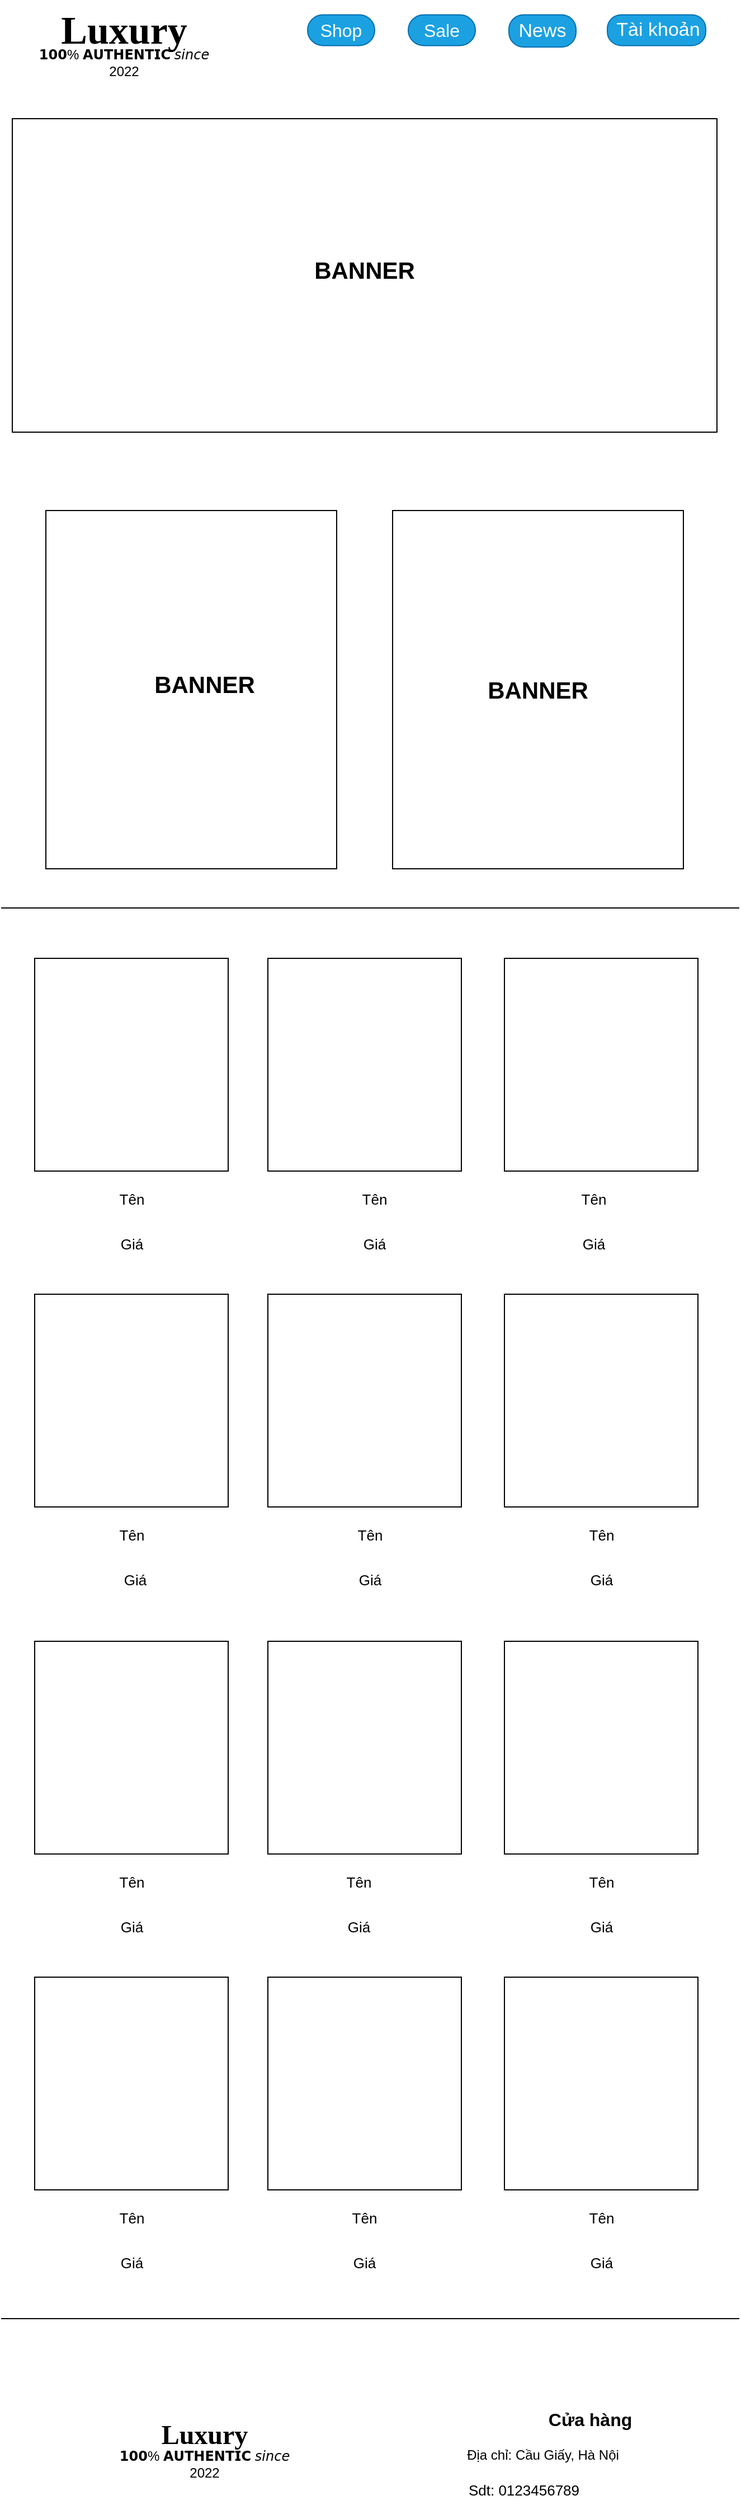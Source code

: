 <mxfile version="21.0.2" type="device" pages="4"><diagram name="Trang-1" id="0fgN-yGT5saN_0GGueKa"><mxGraphModel dx="1050" dy="541" grid="1" gridSize="11" guides="1" tooltips="1" connect="1" arrows="1" fold="1" page="1" pageScale="1" pageWidth="827" pageHeight="1169" background="#ffffff" math="0" shadow="0"><root><mxCell id="0"/><mxCell id="1" parent="0"/><mxCell id="QjX5-dl8uDoAIn2Qrgtz-25" value="𝟭𝟬𝟬% 𝗔𝗨𝗧𝗛𝗘𝗡𝗧𝗜𝗖 𝘴𝘪𝘯𝘤𝘦 2022" style="text;html=1;strokeColor=none;fillColor=none;align=center;verticalAlign=middle;whiteSpace=wrap;rounded=0;" parent="1" vertex="1"><mxGeometry x="110" y="64.69" width="160" height="30" as="geometry"/></mxCell><mxCell id="QjX5-dl8uDoAIn2Qrgtz-1" value="Luxury" style="text;html=1;strokeColor=none;fillColor=none;align=center;verticalAlign=middle;whiteSpace=wrap;rounded=0;fontSize=35;fontStyle=1;fontFamily=Times New Roman;" parent="1" vertex="1"><mxGeometry x="110" y="24.38" width="160" height="53.12" as="geometry"/></mxCell><mxCell id="QjX5-dl8uDoAIn2Qrgtz-11" value="&lt;font style=&quot;font-size: 16px;&quot;&gt;Sale&lt;/font&gt;" style="rounded=1;whiteSpace=wrap;html=1;fillColor=#1ba1e2;strokeColor=#006EAF;fontColor=#ffffff;arcSize=50;" parent="1" vertex="1"><mxGeometry x="444" y="37.19" width="60" height="27.5" as="geometry"/></mxCell><mxCell id="QjX5-dl8uDoAIn2Qrgtz-12" value="" style="rounded=1;whiteSpace=wrap;html=1;fillColor=#1ba1e2;strokeColor=#006EAF;arcSize=45;fontColor=#ffffff;" parent="1" vertex="1"><mxGeometry x="534" y="37.19" width="60" height="28.81" as="geometry"/></mxCell><mxCell id="QjX5-dl8uDoAIn2Qrgtz-14" value="&lt;span style=&quot;font-size: 16px;&quot;&gt;Shop&lt;/span&gt;" style="rounded=1;whiteSpace=wrap;html=1;fillColor=#1ba1e2;strokeColor=#006EAF;arcSize=50;fontColor=#ffffff;" parent="1" vertex="1"><mxGeometry x="354" y="37.19" width="60" height="27.5" as="geometry"/></mxCell><mxCell id="QjX5-dl8uDoAIn2Qrgtz-16" style="edgeStyle=orthogonalEdgeStyle;rounded=0;orthogonalLoop=1;jettySize=auto;html=1;exitX=0.5;exitY=1;exitDx=0;exitDy=0;" parent="1" source="QjX5-dl8uDoAIn2Qrgtz-14" target="QjX5-dl8uDoAIn2Qrgtz-14" edge="1"><mxGeometry relative="1" as="geometry"/></mxCell><mxCell id="QjX5-dl8uDoAIn2Qrgtz-22" value="News" style="text;html=1;strokeColor=none;fillColor=none;align=center;verticalAlign=middle;whiteSpace=wrap;rounded=0;fontSize=17;fontColor=#FFFFFF;" parent="1" vertex="1"><mxGeometry x="534" y="37.19" width="60" height="30" as="geometry"/></mxCell><mxCell id="QjX5-dl8uDoAIn2Qrgtz-24" style="edgeStyle=orthogonalEdgeStyle;rounded=0;orthogonalLoop=1;jettySize=auto;html=1;exitX=0.5;exitY=1;exitDx=0;exitDy=0;" parent="1" source="QjX5-dl8uDoAIn2Qrgtz-19" target="QjX5-dl8uDoAIn2Qrgtz-19" edge="1"><mxGeometry relative="1" as="geometry"/></mxCell><mxCell id="QjX5-dl8uDoAIn2Qrgtz-27" value="" style="rounded=0;whiteSpace=wrap;html=1;" parent="1" vertex="1"><mxGeometry x="90" y="130" width="630" height="280" as="geometry"/></mxCell><mxCell id="QjX5-dl8uDoAIn2Qrgtz-28" value="&lt;b&gt;&lt;font style=&quot;font-size: 21px;&quot;&gt;BANNER&lt;/font&gt;&lt;/b&gt;" style="text;html=1;strokeColor=none;fillColor=none;align=center;verticalAlign=middle;whiteSpace=wrap;rounded=0;" parent="1" vertex="1"><mxGeometry x="343" y="250" width="124" height="30" as="geometry"/></mxCell><mxCell id="QjX5-dl8uDoAIn2Qrgtz-30" value="" style="rounded=0;whiteSpace=wrap;html=1;" parent="1" vertex="1"><mxGeometry x="120" y="480" width="260" height="320" as="geometry"/></mxCell><mxCell id="QjX5-dl8uDoAIn2Qrgtz-31" value="" style="rounded=0;whiteSpace=wrap;html=1;" parent="1" vertex="1"><mxGeometry x="430" y="480" width="260" height="320" as="geometry"/></mxCell><mxCell id="QjX5-dl8uDoAIn2Qrgtz-32" value="&lt;b&gt;&lt;font style=&quot;font-size: 21px;&quot;&gt;BANNER&lt;/font&gt;&lt;/b&gt;" style="text;html=1;strokeColor=none;fillColor=none;align=center;verticalAlign=middle;whiteSpace=wrap;rounded=0;" parent="1" vertex="1"><mxGeometry x="498" y="625" width="124" height="30" as="geometry"/></mxCell><mxCell id="QjX5-dl8uDoAIn2Qrgtz-33" value="&lt;b&gt;&lt;font style=&quot;font-size: 21px;&quot;&gt;BANNER&lt;/font&gt;&lt;/b&gt;" style="text;html=1;strokeColor=none;fillColor=none;align=center;verticalAlign=middle;whiteSpace=wrap;rounded=0;" parent="1" vertex="1"><mxGeometry x="200" y="620" width="124" height="30" as="geometry"/></mxCell><mxCell id="d_axNz6ZcQdSYWF2-bfG-3" value="" style="line;strokeWidth=1;rotatable=0;dashed=0;labelPosition=right;align=left;verticalAlign=middle;spacingTop=0;spacingLeft=6;points=[];portConstraint=eastwest;" parent="1" vertex="1"><mxGeometry x="80" y="830" width="660" height="10" as="geometry"/></mxCell><mxCell id="5fnLeT5IH58n3RJqyoG3-5" value="" style="rounded=0;whiteSpace=wrap;html=1;" parent="1" vertex="1"><mxGeometry x="110" y="880" width="173" height="190" as="geometry"/></mxCell><mxCell id="5fnLeT5IH58n3RJqyoG3-6" value="" style="rounded=0;whiteSpace=wrap;html=1;" parent="1" vertex="1"><mxGeometry x="318.5" y="880" width="173" height="190" as="geometry"/></mxCell><mxCell id="5fnLeT5IH58n3RJqyoG3-7" value="" style="rounded=0;whiteSpace=wrap;html=1;" parent="1" vertex="1"><mxGeometry x="530" y="880" width="173" height="190" as="geometry"/></mxCell><mxCell id="5fnLeT5IH58n3RJqyoG3-8" value="" style="rounded=0;whiteSpace=wrap;html=1;" parent="1" vertex="1"><mxGeometry x="110" y="1180" width="173" height="190" as="geometry"/></mxCell><mxCell id="5fnLeT5IH58n3RJqyoG3-9" value="" style="rounded=0;whiteSpace=wrap;html=1;" parent="1" vertex="1"><mxGeometry x="318.5" y="1180" width="173" height="190" as="geometry"/></mxCell><mxCell id="5fnLeT5IH58n3RJqyoG3-10" value="" style="rounded=0;whiteSpace=wrap;html=1;" parent="1" vertex="1"><mxGeometry x="530" y="1180" width="173" height="190" as="geometry"/></mxCell><mxCell id="5fnLeT5IH58n3RJqyoG3-11" value="Giá" style="text;html=1;strokeColor=none;fillColor=none;align=center;verticalAlign=middle;whiteSpace=wrap;rounded=0;fontSize=13;" parent="1" vertex="1"><mxGeometry x="166.5" y="1120" width="60" height="30" as="geometry"/></mxCell><mxCell id="5fnLeT5IH58n3RJqyoG3-12" value="&lt;font style=&quot;font-size: 13px;&quot;&gt;Tên&lt;/font&gt;" style="text;html=1;strokeColor=none;fillColor=none;align=center;verticalAlign=middle;whiteSpace=wrap;rounded=0;fontSize=13;" parent="1" vertex="1"><mxGeometry x="166.5" y="1080" width="60" height="30" as="geometry"/></mxCell><mxCell id="5fnLeT5IH58n3RJqyoG3-14" value="&lt;font style=&quot;font-size: 13px;&quot;&gt;Tên&lt;/font&gt;" style="text;html=1;strokeColor=none;fillColor=none;align=center;verticalAlign=middle;whiteSpace=wrap;rounded=0;fontSize=13;" parent="1" vertex="1"><mxGeometry x="384" y="1080" width="60" height="30" as="geometry"/></mxCell><mxCell id="5fnLeT5IH58n3RJqyoG3-15" value="&lt;font style=&quot;font-size: 13px;&quot;&gt;Tên&lt;/font&gt;" style="text;html=1;strokeColor=none;fillColor=none;align=center;verticalAlign=middle;whiteSpace=wrap;rounded=0;fontSize=13;" parent="1" vertex="1"><mxGeometry x="580" y="1080" width="60" height="30" as="geometry"/></mxCell><mxCell id="5fnLeT5IH58n3RJqyoG3-16" value="Giá" style="text;html=1;strokeColor=none;fillColor=none;align=center;verticalAlign=middle;whiteSpace=wrap;rounded=0;fontSize=13;" parent="1" vertex="1"><mxGeometry x="166.5" y="1730" width="60" height="30" as="geometry"/></mxCell><mxCell id="5fnLeT5IH58n3RJqyoG3-17" value="Giá" style="text;html=1;strokeColor=none;fillColor=none;align=center;verticalAlign=middle;whiteSpace=wrap;rounded=0;fontSize=13;" parent="1" vertex="1"><mxGeometry x="370" y="1730" width="60" height="30" as="geometry"/></mxCell><mxCell id="5fnLeT5IH58n3RJqyoG3-18" value="Giá" style="text;html=1;strokeColor=none;fillColor=none;align=center;verticalAlign=middle;whiteSpace=wrap;rounded=0;fontSize=13;" parent="1" vertex="1"><mxGeometry x="586.5" y="1420" width="60" height="30" as="geometry"/></mxCell><mxCell id="5fnLeT5IH58n3RJqyoG3-19" value="Giá" style="text;html=1;strokeColor=none;fillColor=none;align=center;verticalAlign=middle;whiteSpace=wrap;rounded=0;fontSize=13;" parent="1" vertex="1"><mxGeometry x="380" y="1420" width="60" height="30" as="geometry"/></mxCell><mxCell id="5fnLeT5IH58n3RJqyoG3-20" value="Giá" style="text;html=1;strokeColor=none;fillColor=none;align=center;verticalAlign=middle;whiteSpace=wrap;rounded=0;fontSize=13;" parent="1" vertex="1"><mxGeometry x="580" y="1120" width="60" height="30" as="geometry"/></mxCell><mxCell id="5fnLeT5IH58n3RJqyoG3-21" value="Giá" style="text;html=1;strokeColor=none;fillColor=none;align=center;verticalAlign=middle;whiteSpace=wrap;rounded=0;fontSize=13;" parent="1" vertex="1"><mxGeometry x="384" y="1120" width="60" height="30" as="geometry"/></mxCell><mxCell id="5fnLeT5IH58n3RJqyoG3-22" value="Giá" style="text;html=1;strokeColor=none;fillColor=none;align=center;verticalAlign=middle;whiteSpace=wrap;rounded=0;fontSize=13;" parent="1" vertex="1"><mxGeometry x="170" y="1420" width="60" height="30" as="geometry"/></mxCell><mxCell id="5fnLeT5IH58n3RJqyoG3-23" value="&lt;font style=&quot;font-size: 13px;&quot;&gt;Tên&lt;/font&gt;" style="text;html=1;strokeColor=none;fillColor=none;align=center;verticalAlign=middle;whiteSpace=wrap;rounded=0;fontSize=13;" parent="1" vertex="1"><mxGeometry x="166.5" y="1380" width="60" height="30" as="geometry"/></mxCell><mxCell id="5fnLeT5IH58n3RJqyoG3-24" value="&lt;font style=&quot;font-size: 13px;&quot;&gt;Tên&lt;/font&gt;" style="text;html=1;strokeColor=none;fillColor=none;align=center;verticalAlign=middle;whiteSpace=wrap;rounded=0;fontSize=13;" parent="1" vertex="1"><mxGeometry x="586.5" y="1380" width="60" height="30" as="geometry"/></mxCell><mxCell id="5fnLeT5IH58n3RJqyoG3-25" value="&lt;font style=&quot;font-size: 13px;&quot;&gt;Tên&lt;/font&gt;" style="text;html=1;strokeColor=none;fillColor=none;align=center;verticalAlign=middle;whiteSpace=wrap;rounded=0;fontSize=13;" parent="1" vertex="1"><mxGeometry x="380" y="1380" width="60" height="30" as="geometry"/></mxCell><mxCell id="5fnLeT5IH58n3RJqyoG3-63" value="" style="rounded=0;whiteSpace=wrap;html=1;" parent="1" vertex="1"><mxGeometry x="530" y="1790" width="173" height="190" as="geometry"/></mxCell><mxCell id="5fnLeT5IH58n3RJqyoG3-64" value="" style="rounded=0;whiteSpace=wrap;html=1;" parent="1" vertex="1"><mxGeometry x="318.5" y="1790" width="173" height="190" as="geometry"/></mxCell><mxCell id="5fnLeT5IH58n3RJqyoG3-65" value="" style="rounded=0;whiteSpace=wrap;html=1;" parent="1" vertex="1"><mxGeometry x="110" y="1790" width="173" height="190" as="geometry"/></mxCell><mxCell id="5fnLeT5IH58n3RJqyoG3-66" value="" style="rounded=0;whiteSpace=wrap;html=1;" parent="1" vertex="1"><mxGeometry x="530" y="1490" width="173" height="190" as="geometry"/></mxCell><mxCell id="5fnLeT5IH58n3RJqyoG3-67" value="" style="rounded=0;whiteSpace=wrap;html=1;" parent="1" vertex="1"><mxGeometry x="318.5" y="1490" width="173" height="190" as="geometry"/></mxCell><mxCell id="5fnLeT5IH58n3RJqyoG3-68" value="" style="rounded=0;whiteSpace=wrap;html=1;" parent="1" vertex="1"><mxGeometry x="110" y="1490" width="173" height="190" as="geometry"/></mxCell><mxCell id="5fnLeT5IH58n3RJqyoG3-69" value="&lt;font style=&quot;font-size: 13px;&quot;&gt;Tên&lt;/font&gt;" style="text;html=1;strokeColor=none;fillColor=none;align=center;verticalAlign=middle;whiteSpace=wrap;rounded=0;fontSize=13;" parent="1" vertex="1"><mxGeometry x="370" y="1690" width="60" height="30" as="geometry"/></mxCell><mxCell id="5fnLeT5IH58n3RJqyoG3-70" value="&lt;font style=&quot;font-size: 13px;&quot;&gt;Tên&lt;/font&gt;" style="text;html=1;strokeColor=none;fillColor=none;align=center;verticalAlign=middle;whiteSpace=wrap;rounded=0;fontSize=13;" parent="1" vertex="1"><mxGeometry x="586.5" y="1690" width="60" height="30" as="geometry"/></mxCell><mxCell id="5fnLeT5IH58n3RJqyoG3-71" value="&lt;font style=&quot;font-size: 13px;&quot;&gt;Tên&lt;/font&gt;" style="text;html=1;strokeColor=none;fillColor=none;align=center;verticalAlign=middle;whiteSpace=wrap;rounded=0;fontSize=13;" parent="1" vertex="1"><mxGeometry x="166.5" y="1690" width="60" height="30" as="geometry"/></mxCell><mxCell id="5fnLeT5IH58n3RJqyoG3-74" style="edgeStyle=orthogonalEdgeStyle;rounded=0;orthogonalLoop=1;jettySize=auto;html=1;exitX=0.5;exitY=1;exitDx=0;exitDy=0;" parent="1" source="5fnLeT5IH58n3RJqyoG3-71" target="5fnLeT5IH58n3RJqyoG3-71" edge="1"><mxGeometry relative="1" as="geometry"/></mxCell><mxCell id="5fnLeT5IH58n3RJqyoG3-75" value="&lt;font style=&quot;font-size: 13px;&quot;&gt;Tên&lt;/font&gt;" style="text;html=1;strokeColor=none;fillColor=none;align=center;verticalAlign=middle;whiteSpace=wrap;rounded=0;fontSize=13;" parent="1" vertex="1"><mxGeometry x="586.5" y="1990" width="60" height="30" as="geometry"/></mxCell><mxCell id="5fnLeT5IH58n3RJqyoG3-76" value="&lt;font style=&quot;font-size: 13px;&quot;&gt;Tên&lt;/font&gt;" style="text;html=1;strokeColor=none;fillColor=none;align=center;verticalAlign=middle;whiteSpace=wrap;rounded=0;fontSize=13;" parent="1" vertex="1"><mxGeometry x="375" y="1990" width="60" height="30" as="geometry"/></mxCell><mxCell id="5fnLeT5IH58n3RJqyoG3-77" value="&lt;font style=&quot;font-size: 13px;&quot;&gt;Tên&lt;/font&gt;" style="text;html=1;strokeColor=none;fillColor=none;align=center;verticalAlign=middle;whiteSpace=wrap;rounded=0;fontSize=13;" parent="1" vertex="1"><mxGeometry x="166.5" y="1990" width="60" height="30" as="geometry"/></mxCell><mxCell id="5fnLeT5IH58n3RJqyoG3-79" value="Giá" style="text;html=1;strokeColor=none;fillColor=none;align=center;verticalAlign=middle;whiteSpace=wrap;rounded=0;fontSize=13;" parent="1" vertex="1"><mxGeometry x="375" y="2030" width="60" height="30" as="geometry"/></mxCell><mxCell id="5fnLeT5IH58n3RJqyoG3-80" value="Giá" style="text;html=1;strokeColor=none;fillColor=none;align=center;verticalAlign=middle;whiteSpace=wrap;rounded=0;fontSize=13;" parent="1" vertex="1"><mxGeometry x="166.5" y="2030" width="60" height="30" as="geometry"/></mxCell><mxCell id="5fnLeT5IH58n3RJqyoG3-81" value="Giá" style="text;html=1;strokeColor=none;fillColor=none;align=center;verticalAlign=middle;whiteSpace=wrap;rounded=0;fontSize=13;" parent="1" vertex="1"><mxGeometry x="586.5" y="1730" width="60" height="30" as="geometry"/></mxCell><mxCell id="5fnLeT5IH58n3RJqyoG3-82" value="Giá" style="text;html=1;strokeColor=none;fillColor=none;align=center;verticalAlign=middle;whiteSpace=wrap;rounded=0;fontSize=13;" parent="1" vertex="1"><mxGeometry x="586.5" y="2030" width="60" height="30" as="geometry"/></mxCell><mxCell id="5fnLeT5IH58n3RJqyoG3-90" value="" style="line;strokeWidth=1;rotatable=0;dashed=0;labelPosition=right;align=left;verticalAlign=middle;spacingTop=0;spacingLeft=6;points=[];portConstraint=eastwest;" parent="1" vertex="1"><mxGeometry x="80" y="2090" width="660" height="10" as="geometry"/></mxCell><mxCell id="5fnLeT5IH58n3RJqyoG3-92" value="&lt;font style=&quot;font-size: 24px;&quot;&gt;Luxury&lt;/font&gt;" style="text;html=1;strokeColor=none;fillColor=none;align=center;verticalAlign=middle;whiteSpace=wrap;rounded=0;fontSize=35;fontStyle=1;fontFamily=Times New Roman;" parent="1" vertex="1"><mxGeometry x="207" y="2180" width="110" height="30" as="geometry"/></mxCell><mxCell id="5fnLeT5IH58n3RJqyoG3-93" value="&lt;font style=&quot;font-size: 12px;&quot;&gt;𝟭𝟬𝟬% 𝗔𝗨𝗧𝗛𝗘𝗡𝗧𝗜𝗖 𝘴𝘪𝘯𝘤𝘦 2022&lt;/font&gt;" style="text;html=1;strokeColor=none;fillColor=none;align=center;verticalAlign=middle;whiteSpace=wrap;rounded=0;" parent="1" vertex="1"><mxGeometry x="182" y="2210" width="160" height="30" as="geometry"/></mxCell><mxCell id="5fnLeT5IH58n3RJqyoG3-94" value="Cửa hàng&amp;nbsp;" style="text;html=1;strokeColor=none;fillColor=none;align=center;verticalAlign=middle;whiteSpace=wrap;rounded=0;fontSize=16;fontStyle=1" parent="1" vertex="1"><mxGeometry x="515" y="2170" width="188" height="30" as="geometry"/></mxCell><mxCell id="5fnLeT5IH58n3RJqyoG3-101" value="Địa chỉ: Cầu Giấy, Hà Nội" style="text;html=1;align=center;verticalAlign=middle;resizable=0;points=[];autosize=1;strokeColor=none;fillColor=none;fontSize=12;" parent="1" vertex="1"><mxGeometry x="481.5" y="2200" width="165" height="33" as="geometry"/></mxCell><mxCell id="5fnLeT5IH58n3RJqyoG3-102" value="Sdt: 0123456789" style="text;html=1;strokeColor=none;fillColor=none;align=center;verticalAlign=middle;whiteSpace=wrap;rounded=0;fontSize=13;" parent="1" vertex="1"><mxGeometry x="484" y="2240" width="127" height="15" as="geometry"/></mxCell><mxCell id="i7BWcbuYFVSLS4j0G-ao-1" value="" style="rounded=1;whiteSpace=wrap;html=1;fillColor=#1ba1e2;strokeColor=#006EAF;arcSize=45;fontColor=#ffffff;" parent="1" vertex="1"><mxGeometry x="622" y="37.19" width="88" height="27.5" as="geometry"/></mxCell><mxCell id="QjX5-dl8uDoAIn2Qrgtz-19" value="Tài khoản" style="text;html=1;strokeColor=none;fillColor=none;align=center;verticalAlign=middle;whiteSpace=wrap;rounded=0;fontSize=17;fontColor=#FFFFFF;" parent="1" vertex="1"><mxGeometry x="625" y="36" width="85" height="30" as="geometry"/></mxCell></root></mxGraphModel></diagram><diagram name="Bản sao của Trang-1" id="RAxe1DiDp38vEY53dPK9"><mxGraphModel dx="1050" dy="541" grid="1" gridSize="11" guides="1" tooltips="1" connect="1" arrows="1" fold="1" page="1" pageScale="1" pageWidth="827" pageHeight="1169" math="0" shadow="0"><root><mxCell id="feHgmc97cN-DWHGQPFin-0"/><mxCell id="feHgmc97cN-DWHGQPFin-1" parent="feHgmc97cN-DWHGQPFin-0"/><mxCell id="feHgmc97cN-DWHGQPFin-2" value="𝟭𝟬𝟬% 𝗔𝗨𝗧𝗛𝗘𝗡𝗧𝗜𝗖 𝘴𝘪𝘯𝘤𝘦 2022" style="text;html=1;strokeColor=none;fillColor=none;align=center;verticalAlign=middle;whiteSpace=wrap;rounded=0;" parent="feHgmc97cN-DWHGQPFin-1" vertex="1"><mxGeometry x="90" y="54.38" width="160" height="30" as="geometry"/></mxCell><mxCell id="feHgmc97cN-DWHGQPFin-3" value="Luxury" style="text;html=1;strokeColor=none;fillColor=none;align=center;verticalAlign=middle;whiteSpace=wrap;rounded=0;fontSize=35;fontStyle=1;fontFamily=Times New Roman;" parent="feHgmc97cN-DWHGQPFin-1" vertex="1"><mxGeometry x="80" y="11.57" width="160" height="53.12" as="geometry"/></mxCell><mxCell id="feHgmc97cN-DWHGQPFin-4" value="&lt;font style=&quot;font-size: 16px;&quot;&gt;Sale&lt;/font&gt;" style="rounded=1;whiteSpace=wrap;html=1;fillColor=#1ba1e2;strokeColor=#006EAF;fontColor=#ffffff;arcSize=50;" parent="feHgmc97cN-DWHGQPFin-1" vertex="1"><mxGeometry x="380" y="24.38" width="60" height="27.5" as="geometry"/></mxCell><mxCell id="feHgmc97cN-DWHGQPFin-5" value="" style="rounded=1;whiteSpace=wrap;html=1;fillColor=#1ba1e2;strokeColor=#006EAF;arcSize=45;fontColor=#ffffff;" parent="feHgmc97cN-DWHGQPFin-1" vertex="1"><mxGeometry x="470" y="25.63" width="60" height="27.5" as="geometry"/></mxCell><mxCell id="feHgmc97cN-DWHGQPFin-6" value="&lt;span style=&quot;font-size: 16px;&quot;&gt;Shop&lt;/span&gt;" style="rounded=1;whiteSpace=wrap;html=1;fillColor=#1ba1e2;strokeColor=#006EAF;arcSize=50;fontColor=#ffffff;" parent="feHgmc97cN-DWHGQPFin-1" vertex="1"><mxGeometry x="290" y="24.38" width="60" height="27.5" as="geometry"/></mxCell><mxCell id="feHgmc97cN-DWHGQPFin-7" style="edgeStyle=orthogonalEdgeStyle;rounded=0;orthogonalLoop=1;jettySize=auto;html=1;exitX=0.5;exitY=1;exitDx=0;exitDy=0;" parent="feHgmc97cN-DWHGQPFin-1" source="feHgmc97cN-DWHGQPFin-6" target="feHgmc97cN-DWHGQPFin-6" edge="1"><mxGeometry relative="1" as="geometry"/></mxCell><mxCell id="feHgmc97cN-DWHGQPFin-8" value="" style="rounded=1;whiteSpace=wrap;html=1;fillColor=#1ba1e2;strokeColor=#006EAF;arcSize=45;fontColor=#ffffff;" parent="feHgmc97cN-DWHGQPFin-1" vertex="1"><mxGeometry x="623" y="25.63" width="80" height="27.5" as="geometry"/></mxCell><mxCell id="feHgmc97cN-DWHGQPFin-9" value="Liên hệ" style="text;html=1;strokeColor=none;fillColor=none;align=center;verticalAlign=middle;whiteSpace=wrap;rounded=0;fontSize=17;fontColor=#FFFFFF;" parent="feHgmc97cN-DWHGQPFin-1" vertex="1"><mxGeometry x="633" y="24.38" width="60" height="30" as="geometry"/></mxCell><mxCell id="feHgmc97cN-DWHGQPFin-10" value="news" style="text;html=1;strokeColor=none;fillColor=none;align=center;verticalAlign=middle;whiteSpace=wrap;rounded=0;fontSize=17;fontColor=#FFFFFF;" parent="feHgmc97cN-DWHGQPFin-1" vertex="1"><mxGeometry x="470" y="23.13" width="60" height="30" as="geometry"/></mxCell><mxCell id="feHgmc97cN-DWHGQPFin-11" style="edgeStyle=orthogonalEdgeStyle;rounded=0;orthogonalLoop=1;jettySize=auto;html=1;exitX=0.5;exitY=1;exitDx=0;exitDy=0;" parent="feHgmc97cN-DWHGQPFin-1" source="feHgmc97cN-DWHGQPFin-9" target="feHgmc97cN-DWHGQPFin-9" edge="1"><mxGeometry relative="1" as="geometry"/></mxCell><mxCell id="feHgmc97cN-DWHGQPFin-12" value="" style="rounded=0;whiteSpace=wrap;html=1;" parent="feHgmc97cN-DWHGQPFin-1" vertex="1"><mxGeometry x="90" y="130" width="630" height="280" as="geometry"/></mxCell><mxCell id="feHgmc97cN-DWHGQPFin-13" value="&lt;b&gt;&lt;font style=&quot;font-size: 21px;&quot;&gt;BANNER&lt;/font&gt;&lt;/b&gt;" style="text;html=1;strokeColor=none;fillColor=none;align=center;verticalAlign=middle;whiteSpace=wrap;rounded=0;" parent="feHgmc97cN-DWHGQPFin-1" vertex="1"><mxGeometry x="343" y="250" width="124" height="30" as="geometry"/></mxCell><mxCell id="feHgmc97cN-DWHGQPFin-14" value="" style="rounded=0;whiteSpace=wrap;html=1;" parent="feHgmc97cN-DWHGQPFin-1" vertex="1"><mxGeometry x="120" y="480" width="260" height="320" as="geometry"/></mxCell><mxCell id="feHgmc97cN-DWHGQPFin-15" value="" style="rounded=0;whiteSpace=wrap;html=1;" parent="feHgmc97cN-DWHGQPFin-1" vertex="1"><mxGeometry x="430" y="480" width="260" height="320" as="geometry"/></mxCell><mxCell id="feHgmc97cN-DWHGQPFin-16" value="&lt;b&gt;&lt;font style=&quot;font-size: 21px;&quot;&gt;BANNER&lt;/font&gt;&lt;/b&gt;" style="text;html=1;strokeColor=none;fillColor=none;align=center;verticalAlign=middle;whiteSpace=wrap;rounded=0;" parent="feHgmc97cN-DWHGQPFin-1" vertex="1"><mxGeometry x="498" y="625" width="124" height="30" as="geometry"/></mxCell><mxCell id="feHgmc97cN-DWHGQPFin-17" value="&lt;b&gt;&lt;font style=&quot;font-size: 21px;&quot;&gt;BANNER&lt;/font&gt;&lt;/b&gt;" style="text;html=1;strokeColor=none;fillColor=none;align=center;verticalAlign=middle;whiteSpace=wrap;rounded=0;" parent="feHgmc97cN-DWHGQPFin-1" vertex="1"><mxGeometry x="200" y="620" width="124" height="30" as="geometry"/></mxCell><mxCell id="feHgmc97cN-DWHGQPFin-18" value="" style="line;strokeWidth=1;rotatable=0;dashed=0;labelPosition=right;align=left;verticalAlign=middle;spacingTop=0;spacingLeft=6;points=[];portConstraint=eastwest;" parent="feHgmc97cN-DWHGQPFin-1" vertex="1"><mxGeometry x="80" y="830" width="660" height="10" as="geometry"/></mxCell><mxCell id="feHgmc97cN-DWHGQPFin-19" value="" style="rounded=0;whiteSpace=wrap;html=1;" parent="feHgmc97cN-DWHGQPFin-1" vertex="1"><mxGeometry x="110" y="880" width="173" height="190" as="geometry"/></mxCell><mxCell id="feHgmc97cN-DWHGQPFin-20" value="" style="rounded=0;whiteSpace=wrap;html=1;" parent="feHgmc97cN-DWHGQPFin-1" vertex="1"><mxGeometry x="318.5" y="880" width="173" height="190" as="geometry"/></mxCell><mxCell id="feHgmc97cN-DWHGQPFin-21" value="" style="rounded=0;whiteSpace=wrap;html=1;" parent="feHgmc97cN-DWHGQPFin-1" vertex="1"><mxGeometry x="530" y="880" width="173" height="190" as="geometry"/></mxCell><mxCell id="feHgmc97cN-DWHGQPFin-22" value="" style="rounded=0;whiteSpace=wrap;html=1;" parent="feHgmc97cN-DWHGQPFin-1" vertex="1"><mxGeometry x="110" y="1180" width="173" height="190" as="geometry"/></mxCell><mxCell id="feHgmc97cN-DWHGQPFin-23" value="" style="rounded=0;whiteSpace=wrap;html=1;" parent="feHgmc97cN-DWHGQPFin-1" vertex="1"><mxGeometry x="318.5" y="1180" width="173" height="190" as="geometry"/></mxCell><mxCell id="feHgmc97cN-DWHGQPFin-24" value="" style="rounded=0;whiteSpace=wrap;html=1;" parent="feHgmc97cN-DWHGQPFin-1" vertex="1"><mxGeometry x="530" y="1180" width="173" height="190" as="geometry"/></mxCell><mxCell id="feHgmc97cN-DWHGQPFin-25" value="Giá" style="text;html=1;strokeColor=none;fillColor=none;align=center;verticalAlign=middle;whiteSpace=wrap;rounded=0;fontSize=13;" parent="feHgmc97cN-DWHGQPFin-1" vertex="1"><mxGeometry x="166.5" y="1120" width="60" height="30" as="geometry"/></mxCell><mxCell id="feHgmc97cN-DWHGQPFin-26" value="&lt;font style=&quot;font-size: 13px;&quot;&gt;Tên&lt;/font&gt;" style="text;html=1;strokeColor=none;fillColor=none;align=center;verticalAlign=middle;whiteSpace=wrap;rounded=0;fontSize=13;" parent="feHgmc97cN-DWHGQPFin-1" vertex="1"><mxGeometry x="166.5" y="1080" width="60" height="30" as="geometry"/></mxCell><mxCell id="feHgmc97cN-DWHGQPFin-27" value="&lt;font style=&quot;font-size: 13px;&quot;&gt;Tên&lt;/font&gt;" style="text;html=1;strokeColor=none;fillColor=none;align=center;verticalAlign=middle;whiteSpace=wrap;rounded=0;fontSize=13;" parent="feHgmc97cN-DWHGQPFin-1" vertex="1"><mxGeometry x="384" y="1080" width="60" height="30" as="geometry"/></mxCell><mxCell id="feHgmc97cN-DWHGQPFin-28" value="&lt;font style=&quot;font-size: 13px;&quot;&gt;Tên&lt;/font&gt;" style="text;html=1;strokeColor=none;fillColor=none;align=center;verticalAlign=middle;whiteSpace=wrap;rounded=0;fontSize=13;" parent="feHgmc97cN-DWHGQPFin-1" vertex="1"><mxGeometry x="580" y="1080" width="60" height="30" as="geometry"/></mxCell><mxCell id="feHgmc97cN-DWHGQPFin-29" value="Giá" style="text;html=1;strokeColor=none;fillColor=none;align=center;verticalAlign=middle;whiteSpace=wrap;rounded=0;fontSize=13;" parent="feHgmc97cN-DWHGQPFin-1" vertex="1"><mxGeometry x="166.5" y="1730" width="60" height="30" as="geometry"/></mxCell><mxCell id="feHgmc97cN-DWHGQPFin-30" value="Giá" style="text;html=1;strokeColor=none;fillColor=none;align=center;verticalAlign=middle;whiteSpace=wrap;rounded=0;fontSize=13;" parent="feHgmc97cN-DWHGQPFin-1" vertex="1"><mxGeometry x="370" y="1730" width="60" height="30" as="geometry"/></mxCell><mxCell id="feHgmc97cN-DWHGQPFin-31" value="Giá" style="text;html=1;strokeColor=none;fillColor=none;align=center;verticalAlign=middle;whiteSpace=wrap;rounded=0;fontSize=13;" parent="feHgmc97cN-DWHGQPFin-1" vertex="1"><mxGeometry x="586.5" y="1420" width="60" height="30" as="geometry"/></mxCell><mxCell id="feHgmc97cN-DWHGQPFin-32" value="Giá" style="text;html=1;strokeColor=none;fillColor=none;align=center;verticalAlign=middle;whiteSpace=wrap;rounded=0;fontSize=13;" parent="feHgmc97cN-DWHGQPFin-1" vertex="1"><mxGeometry x="380" y="1420" width="60" height="30" as="geometry"/></mxCell><mxCell id="feHgmc97cN-DWHGQPFin-33" value="Giá" style="text;html=1;strokeColor=none;fillColor=none;align=center;verticalAlign=middle;whiteSpace=wrap;rounded=0;fontSize=13;" parent="feHgmc97cN-DWHGQPFin-1" vertex="1"><mxGeometry x="580" y="1120" width="60" height="30" as="geometry"/></mxCell><mxCell id="feHgmc97cN-DWHGQPFin-34" value="Giá" style="text;html=1;strokeColor=none;fillColor=none;align=center;verticalAlign=middle;whiteSpace=wrap;rounded=0;fontSize=13;" parent="feHgmc97cN-DWHGQPFin-1" vertex="1"><mxGeometry x="384" y="1120" width="60" height="30" as="geometry"/></mxCell><mxCell id="feHgmc97cN-DWHGQPFin-35" value="Giá" style="text;html=1;strokeColor=none;fillColor=none;align=center;verticalAlign=middle;whiteSpace=wrap;rounded=0;fontSize=13;" parent="feHgmc97cN-DWHGQPFin-1" vertex="1"><mxGeometry x="170" y="1420" width="60" height="30" as="geometry"/></mxCell><mxCell id="feHgmc97cN-DWHGQPFin-36" value="&lt;font style=&quot;font-size: 13px;&quot;&gt;Tên&lt;/font&gt;" style="text;html=1;strokeColor=none;fillColor=none;align=center;verticalAlign=middle;whiteSpace=wrap;rounded=0;fontSize=13;" parent="feHgmc97cN-DWHGQPFin-1" vertex="1"><mxGeometry x="166.5" y="1380" width="60" height="30" as="geometry"/></mxCell><mxCell id="feHgmc97cN-DWHGQPFin-37" value="&lt;font style=&quot;font-size: 13px;&quot;&gt;Tên&lt;/font&gt;" style="text;html=1;strokeColor=none;fillColor=none;align=center;verticalAlign=middle;whiteSpace=wrap;rounded=0;fontSize=13;" parent="feHgmc97cN-DWHGQPFin-1" vertex="1"><mxGeometry x="586.5" y="1380" width="60" height="30" as="geometry"/></mxCell><mxCell id="feHgmc97cN-DWHGQPFin-38" value="&lt;font style=&quot;font-size: 13px;&quot;&gt;Tên&lt;/font&gt;" style="text;html=1;strokeColor=none;fillColor=none;align=center;verticalAlign=middle;whiteSpace=wrap;rounded=0;fontSize=13;" parent="feHgmc97cN-DWHGQPFin-1" vertex="1"><mxGeometry x="380" y="1380" width="60" height="30" as="geometry"/></mxCell><mxCell id="feHgmc97cN-DWHGQPFin-39" value="" style="rounded=0;whiteSpace=wrap;html=1;" parent="feHgmc97cN-DWHGQPFin-1" vertex="1"><mxGeometry x="530" y="1790" width="173" height="190" as="geometry"/></mxCell><mxCell id="feHgmc97cN-DWHGQPFin-40" value="" style="rounded=0;whiteSpace=wrap;html=1;" parent="feHgmc97cN-DWHGQPFin-1" vertex="1"><mxGeometry x="318.5" y="1790" width="173" height="190" as="geometry"/></mxCell><mxCell id="feHgmc97cN-DWHGQPFin-41" value="" style="rounded=0;whiteSpace=wrap;html=1;" parent="feHgmc97cN-DWHGQPFin-1" vertex="1"><mxGeometry x="110" y="1790" width="173" height="190" as="geometry"/></mxCell><mxCell id="feHgmc97cN-DWHGQPFin-42" value="" style="rounded=0;whiteSpace=wrap;html=1;" parent="feHgmc97cN-DWHGQPFin-1" vertex="1"><mxGeometry x="530" y="1490" width="173" height="190" as="geometry"/></mxCell><mxCell id="feHgmc97cN-DWHGQPFin-43" value="" style="rounded=0;whiteSpace=wrap;html=1;" parent="feHgmc97cN-DWHGQPFin-1" vertex="1"><mxGeometry x="318.5" y="1490" width="173" height="190" as="geometry"/></mxCell><mxCell id="feHgmc97cN-DWHGQPFin-44" value="" style="rounded=0;whiteSpace=wrap;html=1;" parent="feHgmc97cN-DWHGQPFin-1" vertex="1"><mxGeometry x="110" y="1490" width="173" height="190" as="geometry"/></mxCell><mxCell id="feHgmc97cN-DWHGQPFin-45" value="&lt;font style=&quot;font-size: 13px;&quot;&gt;Tên&lt;/font&gt;" style="text;html=1;strokeColor=none;fillColor=none;align=center;verticalAlign=middle;whiteSpace=wrap;rounded=0;fontSize=13;" parent="feHgmc97cN-DWHGQPFin-1" vertex="1"><mxGeometry x="370" y="1690" width="60" height="30" as="geometry"/></mxCell><mxCell id="feHgmc97cN-DWHGQPFin-46" value="&lt;font style=&quot;font-size: 13px;&quot;&gt;Tên&lt;/font&gt;" style="text;html=1;strokeColor=none;fillColor=none;align=center;verticalAlign=middle;whiteSpace=wrap;rounded=0;fontSize=13;" parent="feHgmc97cN-DWHGQPFin-1" vertex="1"><mxGeometry x="586.5" y="1690" width="60" height="30" as="geometry"/></mxCell><mxCell id="feHgmc97cN-DWHGQPFin-47" value="&lt;font style=&quot;font-size: 13px;&quot;&gt;Tên&lt;/font&gt;" style="text;html=1;strokeColor=none;fillColor=none;align=center;verticalAlign=middle;whiteSpace=wrap;rounded=0;fontSize=13;" parent="feHgmc97cN-DWHGQPFin-1" vertex="1"><mxGeometry x="166.5" y="1690" width="60" height="30" as="geometry"/></mxCell><mxCell id="feHgmc97cN-DWHGQPFin-48" style="edgeStyle=orthogonalEdgeStyle;rounded=0;orthogonalLoop=1;jettySize=auto;html=1;exitX=0.5;exitY=1;exitDx=0;exitDy=0;" parent="feHgmc97cN-DWHGQPFin-1" source="feHgmc97cN-DWHGQPFin-47" target="feHgmc97cN-DWHGQPFin-47" edge="1"><mxGeometry relative="1" as="geometry"/></mxCell><mxCell id="feHgmc97cN-DWHGQPFin-49" value="&lt;font style=&quot;font-size: 13px;&quot;&gt;Tên&lt;/font&gt;" style="text;html=1;strokeColor=none;fillColor=none;align=center;verticalAlign=middle;whiteSpace=wrap;rounded=0;fontSize=13;" parent="feHgmc97cN-DWHGQPFin-1" vertex="1"><mxGeometry x="586.5" y="1990" width="60" height="30" as="geometry"/></mxCell><mxCell id="feHgmc97cN-DWHGQPFin-50" value="&lt;font style=&quot;font-size: 13px;&quot;&gt;Tên&lt;/font&gt;" style="text;html=1;strokeColor=none;fillColor=none;align=center;verticalAlign=middle;whiteSpace=wrap;rounded=0;fontSize=13;" parent="feHgmc97cN-DWHGQPFin-1" vertex="1"><mxGeometry x="375" y="1990" width="60" height="30" as="geometry"/></mxCell><mxCell id="feHgmc97cN-DWHGQPFin-51" value="&lt;font style=&quot;font-size: 13px;&quot;&gt;Tên&lt;/font&gt;" style="text;html=1;strokeColor=none;fillColor=none;align=center;verticalAlign=middle;whiteSpace=wrap;rounded=0;fontSize=13;" parent="feHgmc97cN-DWHGQPFin-1" vertex="1"><mxGeometry x="166.5" y="1990" width="60" height="30" as="geometry"/></mxCell><mxCell id="feHgmc97cN-DWHGQPFin-52" value="Giá" style="text;html=1;strokeColor=none;fillColor=none;align=center;verticalAlign=middle;whiteSpace=wrap;rounded=0;fontSize=13;" parent="feHgmc97cN-DWHGQPFin-1" vertex="1"><mxGeometry x="375" y="2030" width="60" height="30" as="geometry"/></mxCell><mxCell id="feHgmc97cN-DWHGQPFin-53" value="Giá" style="text;html=1;strokeColor=none;fillColor=none;align=center;verticalAlign=middle;whiteSpace=wrap;rounded=0;fontSize=13;" parent="feHgmc97cN-DWHGQPFin-1" vertex="1"><mxGeometry x="166.5" y="2030" width="60" height="30" as="geometry"/></mxCell><mxCell id="feHgmc97cN-DWHGQPFin-54" value="Giá" style="text;html=1;strokeColor=none;fillColor=none;align=center;verticalAlign=middle;whiteSpace=wrap;rounded=0;fontSize=13;" parent="feHgmc97cN-DWHGQPFin-1" vertex="1"><mxGeometry x="586.5" y="1730" width="60" height="30" as="geometry"/></mxCell><mxCell id="feHgmc97cN-DWHGQPFin-55" value="Giá" style="text;html=1;strokeColor=none;fillColor=none;align=center;verticalAlign=middle;whiteSpace=wrap;rounded=0;fontSize=13;" parent="feHgmc97cN-DWHGQPFin-1" vertex="1"><mxGeometry x="586.5" y="2030" width="60" height="30" as="geometry"/></mxCell><mxCell id="feHgmc97cN-DWHGQPFin-56" value="" style="line;strokeWidth=1;rotatable=0;dashed=0;labelPosition=right;align=left;verticalAlign=middle;spacingTop=0;spacingLeft=6;points=[];portConstraint=eastwest;" parent="feHgmc97cN-DWHGQPFin-1" vertex="1"><mxGeometry x="80" y="2090" width="660" height="10" as="geometry"/></mxCell><mxCell id="feHgmc97cN-DWHGQPFin-57" value="&lt;font style=&quot;font-size: 24px;&quot;&gt;Luxury&lt;/font&gt;" style="text;html=1;strokeColor=none;fillColor=none;align=center;verticalAlign=middle;whiteSpace=wrap;rounded=0;fontSize=35;fontStyle=1;fontFamily=Times New Roman;" parent="feHgmc97cN-DWHGQPFin-1" vertex="1"><mxGeometry x="207" y="2180" width="110" height="30" as="geometry"/></mxCell><mxCell id="feHgmc97cN-DWHGQPFin-58" value="&lt;font style=&quot;font-size: 12px;&quot;&gt;𝟭𝟬𝟬% 𝗔𝗨𝗧𝗛𝗘𝗡𝗧𝗜𝗖 𝘴𝘪𝘯𝘤𝘦 2022&lt;/font&gt;" style="text;html=1;strokeColor=none;fillColor=none;align=center;verticalAlign=middle;whiteSpace=wrap;rounded=0;" parent="feHgmc97cN-DWHGQPFin-1" vertex="1"><mxGeometry x="182" y="2210" width="160" height="30" as="geometry"/></mxCell><mxCell id="feHgmc97cN-DWHGQPFin-59" value="Cửa hàng&amp;nbsp;" style="text;html=1;strokeColor=none;fillColor=none;align=center;verticalAlign=middle;whiteSpace=wrap;rounded=0;fontSize=16;fontStyle=1" parent="feHgmc97cN-DWHGQPFin-1" vertex="1"><mxGeometry x="515" y="2170" width="188" height="30" as="geometry"/></mxCell><mxCell id="feHgmc97cN-DWHGQPFin-60" value="Địa chỉ: Cầu Giấy, Hà Nội" style="text;html=1;align=center;verticalAlign=middle;resizable=0;points=[];autosize=1;strokeColor=none;fillColor=none;fontSize=12;" parent="feHgmc97cN-DWHGQPFin-1" vertex="1"><mxGeometry x="481.5" y="2200" width="165" height="33" as="geometry"/></mxCell><mxCell id="feHgmc97cN-DWHGQPFin-61" value="Sdt: 0123456789" style="text;html=1;strokeColor=none;fillColor=none;align=center;verticalAlign=middle;whiteSpace=wrap;rounded=0;fontSize=13;" parent="feHgmc97cN-DWHGQPFin-1" vertex="1"><mxGeometry x="484" y="2240" width="127" height="15" as="geometry"/></mxCell></root></mxGraphModel></diagram><diagram name="Bản sao của Trang-1" id="FSEAJuefR2Gy7gAZ6Inb"><mxGraphModel dx="1050" dy="541" grid="1" gridSize="11" guides="1" tooltips="1" connect="1" arrows="1" fold="1" page="1" pageScale="1" pageWidth="827" pageHeight="1169" math="0" shadow="0"><root><mxCell id="JMzpep1used1NQjLaU_w-0"/><mxCell id="JMzpep1used1NQjLaU_w-1" parent="JMzpep1used1NQjLaU_w-0"/><mxCell id="JMzpep1used1NQjLaU_w-2" value="𝟭𝟬𝟬% 𝗔𝗨𝗧𝗛𝗘𝗡𝗧𝗜𝗖 𝘴𝘪𝘯𝘤𝘦 2022" style="text;html=1;strokeColor=none;fillColor=none;align=center;verticalAlign=middle;whiteSpace=wrap;rounded=0;" parent="JMzpep1used1NQjLaU_w-1" vertex="1"><mxGeometry x="90" y="54.38" width="160" height="30" as="geometry"/></mxCell><mxCell id="JMzpep1used1NQjLaU_w-3" value="Luxury" style="text;html=1;strokeColor=none;fillColor=none;align=center;verticalAlign=middle;whiteSpace=wrap;rounded=0;fontSize=35;fontStyle=1;fontFamily=Times New Roman;" parent="JMzpep1used1NQjLaU_w-1" vertex="1"><mxGeometry x="80" y="11.57" width="160" height="53.12" as="geometry"/></mxCell><mxCell id="JMzpep1used1NQjLaU_w-4" value="&lt;font style=&quot;font-size: 16px;&quot;&gt;Sale&lt;/font&gt;" style="rounded=1;whiteSpace=wrap;html=1;fillColor=#1ba1e2;strokeColor=#006EAF;fontColor=#ffffff;arcSize=50;" parent="JMzpep1used1NQjLaU_w-1" vertex="1"><mxGeometry x="380" y="24.38" width="60" height="27.5" as="geometry"/></mxCell><mxCell id="JMzpep1used1NQjLaU_w-5" value="" style="rounded=1;whiteSpace=wrap;html=1;fillColor=#1ba1e2;strokeColor=#006EAF;arcSize=45;fontColor=#ffffff;" parent="JMzpep1used1NQjLaU_w-1" vertex="1"><mxGeometry x="470" y="25.63" width="60" height="27.5" as="geometry"/></mxCell><mxCell id="JMzpep1used1NQjLaU_w-6" value="&lt;span style=&quot;font-size: 16px;&quot;&gt;Shop&lt;/span&gt;" style="rounded=1;whiteSpace=wrap;html=1;fillColor=#1ba1e2;strokeColor=#006EAF;arcSize=50;fontColor=#ffffff;" parent="JMzpep1used1NQjLaU_w-1" vertex="1"><mxGeometry x="290" y="24.38" width="60" height="27.5" as="geometry"/></mxCell><mxCell id="JMzpep1used1NQjLaU_w-7" style="edgeStyle=orthogonalEdgeStyle;rounded=0;orthogonalLoop=1;jettySize=auto;html=1;exitX=0.5;exitY=1;exitDx=0;exitDy=0;" parent="JMzpep1used1NQjLaU_w-1" source="JMzpep1used1NQjLaU_w-6" target="JMzpep1used1NQjLaU_w-6" edge="1"><mxGeometry relative="1" as="geometry"/></mxCell><mxCell id="JMzpep1used1NQjLaU_w-8" value="" style="rounded=1;whiteSpace=wrap;html=1;fillColor=#1ba1e2;strokeColor=#006EAF;arcSize=45;fontColor=#ffffff;" parent="JMzpep1used1NQjLaU_w-1" vertex="1"><mxGeometry x="623" y="25.63" width="80" height="27.5" as="geometry"/></mxCell><mxCell id="JMzpep1used1NQjLaU_w-9" value="Liên hệ" style="text;html=1;strokeColor=none;fillColor=none;align=center;verticalAlign=middle;whiteSpace=wrap;rounded=0;fontSize=17;fontColor=#FFFFFF;" parent="JMzpep1used1NQjLaU_w-1" vertex="1"><mxGeometry x="633" y="24.38" width="60" height="30" as="geometry"/></mxCell><mxCell id="JMzpep1used1NQjLaU_w-10" value="news" style="text;html=1;strokeColor=none;fillColor=none;align=center;verticalAlign=middle;whiteSpace=wrap;rounded=0;fontSize=17;fontColor=#FFFFFF;" parent="JMzpep1used1NQjLaU_w-1" vertex="1"><mxGeometry x="470" y="23.13" width="60" height="30" as="geometry"/></mxCell><mxCell id="JMzpep1used1NQjLaU_w-11" style="edgeStyle=orthogonalEdgeStyle;rounded=0;orthogonalLoop=1;jettySize=auto;html=1;exitX=0.5;exitY=1;exitDx=0;exitDy=0;" parent="JMzpep1used1NQjLaU_w-1" source="JMzpep1used1NQjLaU_w-9" target="JMzpep1used1NQjLaU_w-9" edge="1"><mxGeometry relative="1" as="geometry"/></mxCell><mxCell id="JMzpep1used1NQjLaU_w-12" value="" style="rounded=0;whiteSpace=wrap;html=1;" parent="JMzpep1used1NQjLaU_w-1" vertex="1"><mxGeometry x="90" y="130" width="630" height="280" as="geometry"/></mxCell><mxCell id="JMzpep1used1NQjLaU_w-13" value="&lt;b&gt;&lt;font style=&quot;font-size: 21px;&quot;&gt;BANNER&lt;/font&gt;&lt;/b&gt;" style="text;html=1;strokeColor=none;fillColor=none;align=center;verticalAlign=middle;whiteSpace=wrap;rounded=0;" parent="JMzpep1used1NQjLaU_w-1" vertex="1"><mxGeometry x="343" y="250" width="124" height="30" as="geometry"/></mxCell><mxCell id="JMzpep1used1NQjLaU_w-14" value="" style="rounded=0;whiteSpace=wrap;html=1;" parent="JMzpep1used1NQjLaU_w-1" vertex="1"><mxGeometry x="120" y="480" width="260" height="320" as="geometry"/></mxCell><mxCell id="JMzpep1used1NQjLaU_w-15" value="" style="rounded=0;whiteSpace=wrap;html=1;" parent="JMzpep1used1NQjLaU_w-1" vertex="1"><mxGeometry x="430" y="480" width="260" height="320" as="geometry"/></mxCell><mxCell id="JMzpep1used1NQjLaU_w-16" value="&lt;b&gt;&lt;font style=&quot;font-size: 21px;&quot;&gt;BANNER&lt;/font&gt;&lt;/b&gt;" style="text;html=1;strokeColor=none;fillColor=none;align=center;verticalAlign=middle;whiteSpace=wrap;rounded=0;" parent="JMzpep1used1NQjLaU_w-1" vertex="1"><mxGeometry x="498" y="625" width="124" height="30" as="geometry"/></mxCell><mxCell id="JMzpep1used1NQjLaU_w-17" value="&lt;b&gt;&lt;font style=&quot;font-size: 21px;&quot;&gt;BANNER&lt;/font&gt;&lt;/b&gt;" style="text;html=1;strokeColor=none;fillColor=none;align=center;verticalAlign=middle;whiteSpace=wrap;rounded=0;" parent="JMzpep1used1NQjLaU_w-1" vertex="1"><mxGeometry x="200" y="620" width="124" height="30" as="geometry"/></mxCell><mxCell id="JMzpep1used1NQjLaU_w-18" value="" style="line;strokeWidth=1;rotatable=0;dashed=0;labelPosition=right;align=left;verticalAlign=middle;spacingTop=0;spacingLeft=6;points=[];portConstraint=eastwest;" parent="JMzpep1used1NQjLaU_w-1" vertex="1"><mxGeometry x="80" y="830" width="660" height="10" as="geometry"/></mxCell><mxCell id="JMzpep1used1NQjLaU_w-19" value="" style="rounded=0;whiteSpace=wrap;html=1;" parent="JMzpep1used1NQjLaU_w-1" vertex="1"><mxGeometry x="110" y="880" width="173" height="190" as="geometry"/></mxCell><mxCell id="JMzpep1used1NQjLaU_w-20" value="" style="rounded=0;whiteSpace=wrap;html=1;" parent="JMzpep1used1NQjLaU_w-1" vertex="1"><mxGeometry x="318.5" y="880" width="173" height="190" as="geometry"/></mxCell><mxCell id="JMzpep1used1NQjLaU_w-21" value="" style="rounded=0;whiteSpace=wrap;html=1;" parent="JMzpep1used1NQjLaU_w-1" vertex="1"><mxGeometry x="530" y="880" width="173" height="190" as="geometry"/></mxCell><mxCell id="JMzpep1used1NQjLaU_w-22" value="" style="rounded=0;whiteSpace=wrap;html=1;" parent="JMzpep1used1NQjLaU_w-1" vertex="1"><mxGeometry x="110" y="1180" width="173" height="190" as="geometry"/></mxCell><mxCell id="JMzpep1used1NQjLaU_w-23" value="" style="rounded=0;whiteSpace=wrap;html=1;" parent="JMzpep1used1NQjLaU_w-1" vertex="1"><mxGeometry x="318.5" y="1180" width="173" height="190" as="geometry"/></mxCell><mxCell id="JMzpep1used1NQjLaU_w-24" value="" style="rounded=0;whiteSpace=wrap;html=1;" parent="JMzpep1used1NQjLaU_w-1" vertex="1"><mxGeometry x="530" y="1180" width="173" height="190" as="geometry"/></mxCell><mxCell id="JMzpep1used1NQjLaU_w-25" value="Giá" style="text;html=1;strokeColor=none;fillColor=none;align=center;verticalAlign=middle;whiteSpace=wrap;rounded=0;fontSize=13;" parent="JMzpep1used1NQjLaU_w-1" vertex="1"><mxGeometry x="166.5" y="1120" width="60" height="30" as="geometry"/></mxCell><mxCell id="JMzpep1used1NQjLaU_w-26" value="&lt;font style=&quot;font-size: 13px;&quot;&gt;Tên&lt;/font&gt;" style="text;html=1;strokeColor=none;fillColor=none;align=center;verticalAlign=middle;whiteSpace=wrap;rounded=0;fontSize=13;" parent="JMzpep1used1NQjLaU_w-1" vertex="1"><mxGeometry x="166.5" y="1080" width="60" height="30" as="geometry"/></mxCell><mxCell id="JMzpep1used1NQjLaU_w-27" value="&lt;font style=&quot;font-size: 13px;&quot;&gt;Tên&lt;/font&gt;" style="text;html=1;strokeColor=none;fillColor=none;align=center;verticalAlign=middle;whiteSpace=wrap;rounded=0;fontSize=13;" parent="JMzpep1used1NQjLaU_w-1" vertex="1"><mxGeometry x="384" y="1080" width="60" height="30" as="geometry"/></mxCell><mxCell id="JMzpep1used1NQjLaU_w-28" value="&lt;font style=&quot;font-size: 13px;&quot;&gt;Tên&lt;/font&gt;" style="text;html=1;strokeColor=none;fillColor=none;align=center;verticalAlign=middle;whiteSpace=wrap;rounded=0;fontSize=13;" parent="JMzpep1used1NQjLaU_w-1" vertex="1"><mxGeometry x="580" y="1080" width="60" height="30" as="geometry"/></mxCell><mxCell id="JMzpep1used1NQjLaU_w-29" value="Giá" style="text;html=1;strokeColor=none;fillColor=none;align=center;verticalAlign=middle;whiteSpace=wrap;rounded=0;fontSize=13;" parent="JMzpep1used1NQjLaU_w-1" vertex="1"><mxGeometry x="166.5" y="1730" width="60" height="30" as="geometry"/></mxCell><mxCell id="JMzpep1used1NQjLaU_w-30" value="Giá" style="text;html=1;strokeColor=none;fillColor=none;align=center;verticalAlign=middle;whiteSpace=wrap;rounded=0;fontSize=13;" parent="JMzpep1used1NQjLaU_w-1" vertex="1"><mxGeometry x="370" y="1730" width="60" height="30" as="geometry"/></mxCell><mxCell id="JMzpep1used1NQjLaU_w-31" value="Giá" style="text;html=1;strokeColor=none;fillColor=none;align=center;verticalAlign=middle;whiteSpace=wrap;rounded=0;fontSize=13;" parent="JMzpep1used1NQjLaU_w-1" vertex="1"><mxGeometry x="586.5" y="1420" width="60" height="30" as="geometry"/></mxCell><mxCell id="JMzpep1used1NQjLaU_w-32" value="Giá" style="text;html=1;strokeColor=none;fillColor=none;align=center;verticalAlign=middle;whiteSpace=wrap;rounded=0;fontSize=13;" parent="JMzpep1used1NQjLaU_w-1" vertex="1"><mxGeometry x="380" y="1420" width="60" height="30" as="geometry"/></mxCell><mxCell id="JMzpep1used1NQjLaU_w-33" value="Giá" style="text;html=1;strokeColor=none;fillColor=none;align=center;verticalAlign=middle;whiteSpace=wrap;rounded=0;fontSize=13;" parent="JMzpep1used1NQjLaU_w-1" vertex="1"><mxGeometry x="580" y="1120" width="60" height="30" as="geometry"/></mxCell><mxCell id="JMzpep1used1NQjLaU_w-34" value="Giá" style="text;html=1;strokeColor=none;fillColor=none;align=center;verticalAlign=middle;whiteSpace=wrap;rounded=0;fontSize=13;" parent="JMzpep1used1NQjLaU_w-1" vertex="1"><mxGeometry x="384" y="1120" width="60" height="30" as="geometry"/></mxCell><mxCell id="JMzpep1used1NQjLaU_w-35" value="Giá" style="text;html=1;strokeColor=none;fillColor=none;align=center;verticalAlign=middle;whiteSpace=wrap;rounded=0;fontSize=13;" parent="JMzpep1used1NQjLaU_w-1" vertex="1"><mxGeometry x="170" y="1420" width="60" height="30" as="geometry"/></mxCell><mxCell id="JMzpep1used1NQjLaU_w-36" value="&lt;font style=&quot;font-size: 13px;&quot;&gt;Tên&lt;/font&gt;" style="text;html=1;strokeColor=none;fillColor=none;align=center;verticalAlign=middle;whiteSpace=wrap;rounded=0;fontSize=13;" parent="JMzpep1used1NQjLaU_w-1" vertex="1"><mxGeometry x="166.5" y="1380" width="60" height="30" as="geometry"/></mxCell><mxCell id="JMzpep1used1NQjLaU_w-37" value="&lt;font style=&quot;font-size: 13px;&quot;&gt;Tên&lt;/font&gt;" style="text;html=1;strokeColor=none;fillColor=none;align=center;verticalAlign=middle;whiteSpace=wrap;rounded=0;fontSize=13;" parent="JMzpep1used1NQjLaU_w-1" vertex="1"><mxGeometry x="586.5" y="1380" width="60" height="30" as="geometry"/></mxCell><mxCell id="JMzpep1used1NQjLaU_w-38" value="&lt;font style=&quot;font-size: 13px;&quot;&gt;Tên&lt;/font&gt;" style="text;html=1;strokeColor=none;fillColor=none;align=center;verticalAlign=middle;whiteSpace=wrap;rounded=0;fontSize=13;" parent="JMzpep1used1NQjLaU_w-1" vertex="1"><mxGeometry x="380" y="1380" width="60" height="30" as="geometry"/></mxCell><mxCell id="JMzpep1used1NQjLaU_w-39" value="" style="rounded=0;whiteSpace=wrap;html=1;" parent="JMzpep1used1NQjLaU_w-1" vertex="1"><mxGeometry x="530" y="1790" width="173" height="190" as="geometry"/></mxCell><mxCell id="JMzpep1used1NQjLaU_w-40" value="" style="rounded=0;whiteSpace=wrap;html=1;" parent="JMzpep1used1NQjLaU_w-1" vertex="1"><mxGeometry x="318.5" y="1790" width="173" height="190" as="geometry"/></mxCell><mxCell id="JMzpep1used1NQjLaU_w-41" value="" style="rounded=0;whiteSpace=wrap;html=1;" parent="JMzpep1used1NQjLaU_w-1" vertex="1"><mxGeometry x="110" y="1790" width="173" height="190" as="geometry"/></mxCell><mxCell id="JMzpep1used1NQjLaU_w-42" value="" style="rounded=0;whiteSpace=wrap;html=1;" parent="JMzpep1used1NQjLaU_w-1" vertex="1"><mxGeometry x="530" y="1490" width="173" height="190" as="geometry"/></mxCell><mxCell id="JMzpep1used1NQjLaU_w-43" value="" style="rounded=0;whiteSpace=wrap;html=1;" parent="JMzpep1used1NQjLaU_w-1" vertex="1"><mxGeometry x="318.5" y="1490" width="173" height="190" as="geometry"/></mxCell><mxCell id="JMzpep1used1NQjLaU_w-44" value="" style="rounded=0;whiteSpace=wrap;html=1;" parent="JMzpep1used1NQjLaU_w-1" vertex="1"><mxGeometry x="110" y="1490" width="173" height="190" as="geometry"/></mxCell><mxCell id="JMzpep1used1NQjLaU_w-45" value="&lt;font style=&quot;font-size: 13px;&quot;&gt;Tên&lt;/font&gt;" style="text;html=1;strokeColor=none;fillColor=none;align=center;verticalAlign=middle;whiteSpace=wrap;rounded=0;fontSize=13;" parent="JMzpep1used1NQjLaU_w-1" vertex="1"><mxGeometry x="370" y="1690" width="60" height="30" as="geometry"/></mxCell><mxCell id="JMzpep1used1NQjLaU_w-46" value="&lt;font style=&quot;font-size: 13px;&quot;&gt;Tên&lt;/font&gt;" style="text;html=1;strokeColor=none;fillColor=none;align=center;verticalAlign=middle;whiteSpace=wrap;rounded=0;fontSize=13;" parent="JMzpep1used1NQjLaU_w-1" vertex="1"><mxGeometry x="586.5" y="1690" width="60" height="30" as="geometry"/></mxCell><mxCell id="JMzpep1used1NQjLaU_w-47" value="&lt;font style=&quot;font-size: 13px;&quot;&gt;Tên&lt;/font&gt;" style="text;html=1;strokeColor=none;fillColor=none;align=center;verticalAlign=middle;whiteSpace=wrap;rounded=0;fontSize=13;" parent="JMzpep1used1NQjLaU_w-1" vertex="1"><mxGeometry x="166.5" y="1690" width="60" height="30" as="geometry"/></mxCell><mxCell id="JMzpep1used1NQjLaU_w-48" style="edgeStyle=orthogonalEdgeStyle;rounded=0;orthogonalLoop=1;jettySize=auto;html=1;exitX=0.5;exitY=1;exitDx=0;exitDy=0;" parent="JMzpep1used1NQjLaU_w-1" source="JMzpep1used1NQjLaU_w-47" target="JMzpep1used1NQjLaU_w-47" edge="1"><mxGeometry relative="1" as="geometry"/></mxCell><mxCell id="JMzpep1used1NQjLaU_w-49" value="&lt;font style=&quot;font-size: 13px;&quot;&gt;Tên&lt;/font&gt;" style="text;html=1;strokeColor=none;fillColor=none;align=center;verticalAlign=middle;whiteSpace=wrap;rounded=0;fontSize=13;" parent="JMzpep1used1NQjLaU_w-1" vertex="1"><mxGeometry x="586.5" y="1990" width="60" height="30" as="geometry"/></mxCell><mxCell id="JMzpep1used1NQjLaU_w-50" value="&lt;font style=&quot;font-size: 13px;&quot;&gt;Tên&lt;/font&gt;" style="text;html=1;strokeColor=none;fillColor=none;align=center;verticalAlign=middle;whiteSpace=wrap;rounded=0;fontSize=13;" parent="JMzpep1used1NQjLaU_w-1" vertex="1"><mxGeometry x="375" y="1990" width="60" height="30" as="geometry"/></mxCell><mxCell id="JMzpep1used1NQjLaU_w-51" value="&lt;font style=&quot;font-size: 13px;&quot;&gt;Tên&lt;/font&gt;" style="text;html=1;strokeColor=none;fillColor=none;align=center;verticalAlign=middle;whiteSpace=wrap;rounded=0;fontSize=13;" parent="JMzpep1used1NQjLaU_w-1" vertex="1"><mxGeometry x="166.5" y="1990" width="60" height="30" as="geometry"/></mxCell><mxCell id="JMzpep1used1NQjLaU_w-52" value="Giá" style="text;html=1;strokeColor=none;fillColor=none;align=center;verticalAlign=middle;whiteSpace=wrap;rounded=0;fontSize=13;" parent="JMzpep1used1NQjLaU_w-1" vertex="1"><mxGeometry x="375" y="2030" width="60" height="30" as="geometry"/></mxCell><mxCell id="JMzpep1used1NQjLaU_w-53" value="Giá" style="text;html=1;strokeColor=none;fillColor=none;align=center;verticalAlign=middle;whiteSpace=wrap;rounded=0;fontSize=13;" parent="JMzpep1used1NQjLaU_w-1" vertex="1"><mxGeometry x="166.5" y="2030" width="60" height="30" as="geometry"/></mxCell><mxCell id="JMzpep1used1NQjLaU_w-54" value="Giá" style="text;html=1;strokeColor=none;fillColor=none;align=center;verticalAlign=middle;whiteSpace=wrap;rounded=0;fontSize=13;" parent="JMzpep1used1NQjLaU_w-1" vertex="1"><mxGeometry x="586.5" y="1730" width="60" height="30" as="geometry"/></mxCell><mxCell id="JMzpep1used1NQjLaU_w-55" value="Giá" style="text;html=1;strokeColor=none;fillColor=none;align=center;verticalAlign=middle;whiteSpace=wrap;rounded=0;fontSize=13;" parent="JMzpep1used1NQjLaU_w-1" vertex="1"><mxGeometry x="586.5" y="2030" width="60" height="30" as="geometry"/></mxCell><mxCell id="JMzpep1used1NQjLaU_w-56" value="" style="line;strokeWidth=1;rotatable=0;dashed=0;labelPosition=right;align=left;verticalAlign=middle;spacingTop=0;spacingLeft=6;points=[];portConstraint=eastwest;" parent="JMzpep1used1NQjLaU_w-1" vertex="1"><mxGeometry x="80" y="2090" width="660" height="10" as="geometry"/></mxCell><mxCell id="JMzpep1used1NQjLaU_w-57" value="&lt;font style=&quot;font-size: 24px;&quot;&gt;Luxury&lt;/font&gt;" style="text;html=1;strokeColor=none;fillColor=none;align=center;verticalAlign=middle;whiteSpace=wrap;rounded=0;fontSize=35;fontStyle=1;fontFamily=Times New Roman;" parent="JMzpep1used1NQjLaU_w-1" vertex="1"><mxGeometry x="207" y="2180" width="110" height="30" as="geometry"/></mxCell><mxCell id="JMzpep1used1NQjLaU_w-58" value="&lt;font style=&quot;font-size: 12px;&quot;&gt;𝟭𝟬𝟬% 𝗔𝗨𝗧𝗛𝗘𝗡𝗧𝗜𝗖 𝘴𝘪𝘯𝘤𝘦 2022&lt;/font&gt;" style="text;html=1;strokeColor=none;fillColor=none;align=center;verticalAlign=middle;whiteSpace=wrap;rounded=0;" parent="JMzpep1used1NQjLaU_w-1" vertex="1"><mxGeometry x="182" y="2210" width="160" height="30" as="geometry"/></mxCell><mxCell id="JMzpep1used1NQjLaU_w-59" value="Cửa hàng&amp;nbsp;" style="text;html=1;strokeColor=none;fillColor=none;align=center;verticalAlign=middle;whiteSpace=wrap;rounded=0;fontSize=16;fontStyle=1" parent="JMzpep1used1NQjLaU_w-1" vertex="1"><mxGeometry x="515" y="2170" width="188" height="30" as="geometry"/></mxCell><mxCell id="JMzpep1used1NQjLaU_w-60" value="Địa chỉ: Cầu Giấy, Hà Nội" style="text;html=1;align=center;verticalAlign=middle;resizable=0;points=[];autosize=1;strokeColor=none;fillColor=none;fontSize=12;" parent="JMzpep1used1NQjLaU_w-1" vertex="1"><mxGeometry x="481.5" y="2200" width="165" height="33" as="geometry"/></mxCell><mxCell id="JMzpep1used1NQjLaU_w-61" value="Sdt: 0123456789" style="text;html=1;strokeColor=none;fillColor=none;align=center;verticalAlign=middle;whiteSpace=wrap;rounded=0;fontSize=13;" parent="JMzpep1used1NQjLaU_w-1" vertex="1"><mxGeometry x="484" y="2240" width="127" height="15" as="geometry"/></mxCell></root></mxGraphModel></diagram><diagram name="Bản sao của Trang-1" id="jzfdHdkPXxFTQRjnihdr"><mxGraphModel dx="1050" dy="541" grid="1" gridSize="11" guides="1" tooltips="1" connect="1" arrows="1" fold="1" page="1" pageScale="1" pageWidth="827" pageHeight="1169" math="0" shadow="0"><root><mxCell id="2frCxJwiU_qOvkjZWwkH-0"/><mxCell id="2frCxJwiU_qOvkjZWwkH-1" parent="2frCxJwiU_qOvkjZWwkH-0"/><mxCell id="2frCxJwiU_qOvkjZWwkH-2" value="𝟭𝟬𝟬% 𝗔𝗨𝗧𝗛𝗘𝗡𝗧𝗜𝗖 𝘴𝘪𝘯𝘤𝘦 2022" style="text;html=1;strokeColor=none;fillColor=none;align=center;verticalAlign=middle;whiteSpace=wrap;rounded=0;" parent="2frCxJwiU_qOvkjZWwkH-1" vertex="1"><mxGeometry x="90" y="54.38" width="160" height="30" as="geometry"/></mxCell><mxCell id="2frCxJwiU_qOvkjZWwkH-3" value="Luxury" style="text;html=1;strokeColor=none;fillColor=none;align=center;verticalAlign=middle;whiteSpace=wrap;rounded=0;fontSize=35;fontStyle=1;fontFamily=Times New Roman;" parent="2frCxJwiU_qOvkjZWwkH-1" vertex="1"><mxGeometry x="80" y="11.57" width="160" height="53.12" as="geometry"/></mxCell><mxCell id="2frCxJwiU_qOvkjZWwkH-4" value="&lt;font style=&quot;font-size: 16px;&quot;&gt;Sale&lt;/font&gt;" style="rounded=1;whiteSpace=wrap;html=1;fillColor=#1ba1e2;strokeColor=#006EAF;fontColor=#ffffff;arcSize=50;" parent="2frCxJwiU_qOvkjZWwkH-1" vertex="1"><mxGeometry x="380" y="24.38" width="60" height="27.5" as="geometry"/></mxCell><mxCell id="2frCxJwiU_qOvkjZWwkH-5" value="" style="rounded=1;whiteSpace=wrap;html=1;fillColor=#1ba1e2;strokeColor=#006EAF;arcSize=45;fontColor=#ffffff;" parent="2frCxJwiU_qOvkjZWwkH-1" vertex="1"><mxGeometry x="470" y="25.63" width="60" height="27.5" as="geometry"/></mxCell><mxCell id="2frCxJwiU_qOvkjZWwkH-6" value="&lt;span style=&quot;font-size: 16px;&quot;&gt;Shop&lt;/span&gt;" style="rounded=1;whiteSpace=wrap;html=1;fillColor=#1ba1e2;strokeColor=#006EAF;arcSize=50;fontColor=#ffffff;" parent="2frCxJwiU_qOvkjZWwkH-1" vertex="1"><mxGeometry x="290" y="24.38" width="60" height="27.5" as="geometry"/></mxCell><mxCell id="2frCxJwiU_qOvkjZWwkH-7" style="edgeStyle=orthogonalEdgeStyle;rounded=0;orthogonalLoop=1;jettySize=auto;html=1;exitX=0.5;exitY=1;exitDx=0;exitDy=0;" parent="2frCxJwiU_qOvkjZWwkH-1" source="2frCxJwiU_qOvkjZWwkH-6" target="2frCxJwiU_qOvkjZWwkH-6" edge="1"><mxGeometry relative="1" as="geometry"/></mxCell><mxCell id="2frCxJwiU_qOvkjZWwkH-8" value="" style="rounded=1;whiteSpace=wrap;html=1;fillColor=#1ba1e2;strokeColor=#006EAF;arcSize=45;fontColor=#ffffff;" parent="2frCxJwiU_qOvkjZWwkH-1" vertex="1"><mxGeometry x="623" y="25.63" width="80" height="27.5" as="geometry"/></mxCell><mxCell id="2frCxJwiU_qOvkjZWwkH-9" value="Liên hệ" style="text;html=1;strokeColor=none;fillColor=none;align=center;verticalAlign=middle;whiteSpace=wrap;rounded=0;fontSize=17;fontColor=#FFFFFF;" parent="2frCxJwiU_qOvkjZWwkH-1" vertex="1"><mxGeometry x="633" y="24.38" width="60" height="30" as="geometry"/></mxCell><mxCell id="2frCxJwiU_qOvkjZWwkH-10" value="news" style="text;html=1;strokeColor=none;fillColor=none;align=center;verticalAlign=middle;whiteSpace=wrap;rounded=0;fontSize=17;fontColor=#FFFFFF;" parent="2frCxJwiU_qOvkjZWwkH-1" vertex="1"><mxGeometry x="470" y="23.13" width="60" height="30" as="geometry"/></mxCell><mxCell id="2frCxJwiU_qOvkjZWwkH-11" style="edgeStyle=orthogonalEdgeStyle;rounded=0;orthogonalLoop=1;jettySize=auto;html=1;exitX=0.5;exitY=1;exitDx=0;exitDy=0;" parent="2frCxJwiU_qOvkjZWwkH-1" source="2frCxJwiU_qOvkjZWwkH-9" target="2frCxJwiU_qOvkjZWwkH-9" edge="1"><mxGeometry relative="1" as="geometry"/></mxCell><mxCell id="2frCxJwiU_qOvkjZWwkH-12" value="" style="rounded=0;whiteSpace=wrap;html=1;" parent="2frCxJwiU_qOvkjZWwkH-1" vertex="1"><mxGeometry x="90" y="130" width="630" height="280" as="geometry"/></mxCell><mxCell id="2frCxJwiU_qOvkjZWwkH-13" value="&lt;b&gt;&lt;font style=&quot;font-size: 21px;&quot;&gt;BANNER&lt;/font&gt;&lt;/b&gt;" style="text;html=1;strokeColor=none;fillColor=none;align=center;verticalAlign=middle;whiteSpace=wrap;rounded=0;" parent="2frCxJwiU_qOvkjZWwkH-1" vertex="1"><mxGeometry x="343" y="250" width="124" height="30" as="geometry"/></mxCell><mxCell id="2frCxJwiU_qOvkjZWwkH-14" value="" style="rounded=0;whiteSpace=wrap;html=1;" parent="2frCxJwiU_qOvkjZWwkH-1" vertex="1"><mxGeometry x="120" y="480" width="260" height="320" as="geometry"/></mxCell><mxCell id="2frCxJwiU_qOvkjZWwkH-15" value="" style="rounded=0;whiteSpace=wrap;html=1;" parent="2frCxJwiU_qOvkjZWwkH-1" vertex="1"><mxGeometry x="430" y="480" width="260" height="320" as="geometry"/></mxCell><mxCell id="2frCxJwiU_qOvkjZWwkH-16" value="&lt;b&gt;&lt;font style=&quot;font-size: 21px;&quot;&gt;BANNER&lt;/font&gt;&lt;/b&gt;" style="text;html=1;strokeColor=none;fillColor=none;align=center;verticalAlign=middle;whiteSpace=wrap;rounded=0;" parent="2frCxJwiU_qOvkjZWwkH-1" vertex="1"><mxGeometry x="498" y="625" width="124" height="30" as="geometry"/></mxCell><mxCell id="2frCxJwiU_qOvkjZWwkH-17" value="&lt;b&gt;&lt;font style=&quot;font-size: 21px;&quot;&gt;BANNER&lt;/font&gt;&lt;/b&gt;" style="text;html=1;strokeColor=none;fillColor=none;align=center;verticalAlign=middle;whiteSpace=wrap;rounded=0;" parent="2frCxJwiU_qOvkjZWwkH-1" vertex="1"><mxGeometry x="200" y="620" width="124" height="30" as="geometry"/></mxCell><mxCell id="2frCxJwiU_qOvkjZWwkH-18" value="" style="line;strokeWidth=1;rotatable=0;dashed=0;labelPosition=right;align=left;verticalAlign=middle;spacingTop=0;spacingLeft=6;points=[];portConstraint=eastwest;" parent="2frCxJwiU_qOvkjZWwkH-1" vertex="1"><mxGeometry x="80" y="830" width="660" height="10" as="geometry"/></mxCell><mxCell id="2frCxJwiU_qOvkjZWwkH-19" value="" style="rounded=0;whiteSpace=wrap;html=1;" parent="2frCxJwiU_qOvkjZWwkH-1" vertex="1"><mxGeometry x="110" y="880" width="173" height="190" as="geometry"/></mxCell><mxCell id="2frCxJwiU_qOvkjZWwkH-20" value="" style="rounded=0;whiteSpace=wrap;html=1;" parent="2frCxJwiU_qOvkjZWwkH-1" vertex="1"><mxGeometry x="318.5" y="880" width="173" height="190" as="geometry"/></mxCell><mxCell id="2frCxJwiU_qOvkjZWwkH-21" value="" style="rounded=0;whiteSpace=wrap;html=1;" parent="2frCxJwiU_qOvkjZWwkH-1" vertex="1"><mxGeometry x="530" y="880" width="173" height="190" as="geometry"/></mxCell><mxCell id="2frCxJwiU_qOvkjZWwkH-22" value="" style="rounded=0;whiteSpace=wrap;html=1;" parent="2frCxJwiU_qOvkjZWwkH-1" vertex="1"><mxGeometry x="110" y="1180" width="173" height="190" as="geometry"/></mxCell><mxCell id="2frCxJwiU_qOvkjZWwkH-23" value="" style="rounded=0;whiteSpace=wrap;html=1;" parent="2frCxJwiU_qOvkjZWwkH-1" vertex="1"><mxGeometry x="318.5" y="1180" width="173" height="190" as="geometry"/></mxCell><mxCell id="2frCxJwiU_qOvkjZWwkH-24" value="" style="rounded=0;whiteSpace=wrap;html=1;" parent="2frCxJwiU_qOvkjZWwkH-1" vertex="1"><mxGeometry x="530" y="1180" width="173" height="190" as="geometry"/></mxCell><mxCell id="2frCxJwiU_qOvkjZWwkH-25" value="Giá" style="text;html=1;strokeColor=none;fillColor=none;align=center;verticalAlign=middle;whiteSpace=wrap;rounded=0;fontSize=13;" parent="2frCxJwiU_qOvkjZWwkH-1" vertex="1"><mxGeometry x="166.5" y="1120" width="60" height="30" as="geometry"/></mxCell><mxCell id="2frCxJwiU_qOvkjZWwkH-26" value="&lt;font style=&quot;font-size: 13px;&quot;&gt;Tên&lt;/font&gt;" style="text;html=1;strokeColor=none;fillColor=none;align=center;verticalAlign=middle;whiteSpace=wrap;rounded=0;fontSize=13;" parent="2frCxJwiU_qOvkjZWwkH-1" vertex="1"><mxGeometry x="166.5" y="1080" width="60" height="30" as="geometry"/></mxCell><mxCell id="2frCxJwiU_qOvkjZWwkH-27" value="&lt;font style=&quot;font-size: 13px;&quot;&gt;Tên&lt;/font&gt;" style="text;html=1;strokeColor=none;fillColor=none;align=center;verticalAlign=middle;whiteSpace=wrap;rounded=0;fontSize=13;" parent="2frCxJwiU_qOvkjZWwkH-1" vertex="1"><mxGeometry x="384" y="1080" width="60" height="30" as="geometry"/></mxCell><mxCell id="2frCxJwiU_qOvkjZWwkH-28" value="&lt;font style=&quot;font-size: 13px;&quot;&gt;Tên&lt;/font&gt;" style="text;html=1;strokeColor=none;fillColor=none;align=center;verticalAlign=middle;whiteSpace=wrap;rounded=0;fontSize=13;" parent="2frCxJwiU_qOvkjZWwkH-1" vertex="1"><mxGeometry x="580" y="1080" width="60" height="30" as="geometry"/></mxCell><mxCell id="2frCxJwiU_qOvkjZWwkH-29" value="Giá" style="text;html=1;strokeColor=none;fillColor=none;align=center;verticalAlign=middle;whiteSpace=wrap;rounded=0;fontSize=13;" parent="2frCxJwiU_qOvkjZWwkH-1" vertex="1"><mxGeometry x="166.5" y="1730" width="60" height="30" as="geometry"/></mxCell><mxCell id="2frCxJwiU_qOvkjZWwkH-30" value="Giá" style="text;html=1;strokeColor=none;fillColor=none;align=center;verticalAlign=middle;whiteSpace=wrap;rounded=0;fontSize=13;" parent="2frCxJwiU_qOvkjZWwkH-1" vertex="1"><mxGeometry x="370" y="1730" width="60" height="30" as="geometry"/></mxCell><mxCell id="2frCxJwiU_qOvkjZWwkH-31" value="Giá" style="text;html=1;strokeColor=none;fillColor=none;align=center;verticalAlign=middle;whiteSpace=wrap;rounded=0;fontSize=13;" parent="2frCxJwiU_qOvkjZWwkH-1" vertex="1"><mxGeometry x="586.5" y="1420" width="60" height="30" as="geometry"/></mxCell><mxCell id="2frCxJwiU_qOvkjZWwkH-32" value="Giá" style="text;html=1;strokeColor=none;fillColor=none;align=center;verticalAlign=middle;whiteSpace=wrap;rounded=0;fontSize=13;" parent="2frCxJwiU_qOvkjZWwkH-1" vertex="1"><mxGeometry x="380" y="1420" width="60" height="30" as="geometry"/></mxCell><mxCell id="2frCxJwiU_qOvkjZWwkH-33" value="Giá" style="text;html=1;strokeColor=none;fillColor=none;align=center;verticalAlign=middle;whiteSpace=wrap;rounded=0;fontSize=13;" parent="2frCxJwiU_qOvkjZWwkH-1" vertex="1"><mxGeometry x="580" y="1120" width="60" height="30" as="geometry"/></mxCell><mxCell id="2frCxJwiU_qOvkjZWwkH-34" value="Giá" style="text;html=1;strokeColor=none;fillColor=none;align=center;verticalAlign=middle;whiteSpace=wrap;rounded=0;fontSize=13;" parent="2frCxJwiU_qOvkjZWwkH-1" vertex="1"><mxGeometry x="384" y="1120" width="60" height="30" as="geometry"/></mxCell><mxCell id="2frCxJwiU_qOvkjZWwkH-35" value="Giá" style="text;html=1;strokeColor=none;fillColor=none;align=center;verticalAlign=middle;whiteSpace=wrap;rounded=0;fontSize=13;" parent="2frCxJwiU_qOvkjZWwkH-1" vertex="1"><mxGeometry x="170" y="1420" width="60" height="30" as="geometry"/></mxCell><mxCell id="2frCxJwiU_qOvkjZWwkH-36" value="&lt;font style=&quot;font-size: 13px;&quot;&gt;Tên&lt;/font&gt;" style="text;html=1;strokeColor=none;fillColor=none;align=center;verticalAlign=middle;whiteSpace=wrap;rounded=0;fontSize=13;" parent="2frCxJwiU_qOvkjZWwkH-1" vertex="1"><mxGeometry x="166.5" y="1380" width="60" height="30" as="geometry"/></mxCell><mxCell id="2frCxJwiU_qOvkjZWwkH-37" value="&lt;font style=&quot;font-size: 13px;&quot;&gt;Tên&lt;/font&gt;" style="text;html=1;strokeColor=none;fillColor=none;align=center;verticalAlign=middle;whiteSpace=wrap;rounded=0;fontSize=13;" parent="2frCxJwiU_qOvkjZWwkH-1" vertex="1"><mxGeometry x="586.5" y="1380" width="60" height="30" as="geometry"/></mxCell><mxCell id="2frCxJwiU_qOvkjZWwkH-38" value="&lt;font style=&quot;font-size: 13px;&quot;&gt;Tên&lt;/font&gt;" style="text;html=1;strokeColor=none;fillColor=none;align=center;verticalAlign=middle;whiteSpace=wrap;rounded=0;fontSize=13;" parent="2frCxJwiU_qOvkjZWwkH-1" vertex="1"><mxGeometry x="380" y="1380" width="60" height="30" as="geometry"/></mxCell><mxCell id="2frCxJwiU_qOvkjZWwkH-39" value="" style="rounded=0;whiteSpace=wrap;html=1;" parent="2frCxJwiU_qOvkjZWwkH-1" vertex="1"><mxGeometry x="530" y="1790" width="173" height="190" as="geometry"/></mxCell><mxCell id="2frCxJwiU_qOvkjZWwkH-40" value="" style="rounded=0;whiteSpace=wrap;html=1;" parent="2frCxJwiU_qOvkjZWwkH-1" vertex="1"><mxGeometry x="318.5" y="1790" width="173" height="190" as="geometry"/></mxCell><mxCell id="2frCxJwiU_qOvkjZWwkH-41" value="" style="rounded=0;whiteSpace=wrap;html=1;" parent="2frCxJwiU_qOvkjZWwkH-1" vertex="1"><mxGeometry x="110" y="1790" width="173" height="190" as="geometry"/></mxCell><mxCell id="2frCxJwiU_qOvkjZWwkH-42" value="" style="rounded=0;whiteSpace=wrap;html=1;" parent="2frCxJwiU_qOvkjZWwkH-1" vertex="1"><mxGeometry x="530" y="1490" width="173" height="190" as="geometry"/></mxCell><mxCell id="2frCxJwiU_qOvkjZWwkH-43" value="" style="rounded=0;whiteSpace=wrap;html=1;" parent="2frCxJwiU_qOvkjZWwkH-1" vertex="1"><mxGeometry x="318.5" y="1490" width="173" height="190" as="geometry"/></mxCell><mxCell id="2frCxJwiU_qOvkjZWwkH-44" value="" style="rounded=0;whiteSpace=wrap;html=1;" parent="2frCxJwiU_qOvkjZWwkH-1" vertex="1"><mxGeometry x="110" y="1490" width="173" height="190" as="geometry"/></mxCell><mxCell id="2frCxJwiU_qOvkjZWwkH-45" value="&lt;font style=&quot;font-size: 13px;&quot;&gt;Tên&lt;/font&gt;" style="text;html=1;strokeColor=none;fillColor=none;align=center;verticalAlign=middle;whiteSpace=wrap;rounded=0;fontSize=13;" parent="2frCxJwiU_qOvkjZWwkH-1" vertex="1"><mxGeometry x="370" y="1690" width="60" height="30" as="geometry"/></mxCell><mxCell id="2frCxJwiU_qOvkjZWwkH-46" value="&lt;font style=&quot;font-size: 13px;&quot;&gt;Tên&lt;/font&gt;" style="text;html=1;strokeColor=none;fillColor=none;align=center;verticalAlign=middle;whiteSpace=wrap;rounded=0;fontSize=13;" parent="2frCxJwiU_qOvkjZWwkH-1" vertex="1"><mxGeometry x="586.5" y="1690" width="60" height="30" as="geometry"/></mxCell><mxCell id="2frCxJwiU_qOvkjZWwkH-47" value="&lt;font style=&quot;font-size: 13px;&quot;&gt;Tên&lt;/font&gt;" style="text;html=1;strokeColor=none;fillColor=none;align=center;verticalAlign=middle;whiteSpace=wrap;rounded=0;fontSize=13;" parent="2frCxJwiU_qOvkjZWwkH-1" vertex="1"><mxGeometry x="166.5" y="1690" width="60" height="30" as="geometry"/></mxCell><mxCell id="2frCxJwiU_qOvkjZWwkH-48" style="edgeStyle=orthogonalEdgeStyle;rounded=0;orthogonalLoop=1;jettySize=auto;html=1;exitX=0.5;exitY=1;exitDx=0;exitDy=0;" parent="2frCxJwiU_qOvkjZWwkH-1" source="2frCxJwiU_qOvkjZWwkH-47" target="2frCxJwiU_qOvkjZWwkH-47" edge="1"><mxGeometry relative="1" as="geometry"/></mxCell><mxCell id="2frCxJwiU_qOvkjZWwkH-49" value="&lt;font style=&quot;font-size: 13px;&quot;&gt;Tên&lt;/font&gt;" style="text;html=1;strokeColor=none;fillColor=none;align=center;verticalAlign=middle;whiteSpace=wrap;rounded=0;fontSize=13;" parent="2frCxJwiU_qOvkjZWwkH-1" vertex="1"><mxGeometry x="586.5" y="1990" width="60" height="30" as="geometry"/></mxCell><mxCell id="2frCxJwiU_qOvkjZWwkH-50" value="&lt;font style=&quot;font-size: 13px;&quot;&gt;Tên&lt;/font&gt;" style="text;html=1;strokeColor=none;fillColor=none;align=center;verticalAlign=middle;whiteSpace=wrap;rounded=0;fontSize=13;" parent="2frCxJwiU_qOvkjZWwkH-1" vertex="1"><mxGeometry x="375" y="1990" width="60" height="30" as="geometry"/></mxCell><mxCell id="2frCxJwiU_qOvkjZWwkH-51" value="&lt;font style=&quot;font-size: 13px;&quot;&gt;Tên&lt;/font&gt;" style="text;html=1;strokeColor=none;fillColor=none;align=center;verticalAlign=middle;whiteSpace=wrap;rounded=0;fontSize=13;" parent="2frCxJwiU_qOvkjZWwkH-1" vertex="1"><mxGeometry x="166.5" y="1990" width="60" height="30" as="geometry"/></mxCell><mxCell id="2frCxJwiU_qOvkjZWwkH-52" value="Giá" style="text;html=1;strokeColor=none;fillColor=none;align=center;verticalAlign=middle;whiteSpace=wrap;rounded=0;fontSize=13;" parent="2frCxJwiU_qOvkjZWwkH-1" vertex="1"><mxGeometry x="375" y="2030" width="60" height="30" as="geometry"/></mxCell><mxCell id="2frCxJwiU_qOvkjZWwkH-53" value="Giá" style="text;html=1;strokeColor=none;fillColor=none;align=center;verticalAlign=middle;whiteSpace=wrap;rounded=0;fontSize=13;" parent="2frCxJwiU_qOvkjZWwkH-1" vertex="1"><mxGeometry x="166.5" y="2030" width="60" height="30" as="geometry"/></mxCell><mxCell id="2frCxJwiU_qOvkjZWwkH-54" value="Giá" style="text;html=1;strokeColor=none;fillColor=none;align=center;verticalAlign=middle;whiteSpace=wrap;rounded=0;fontSize=13;" parent="2frCxJwiU_qOvkjZWwkH-1" vertex="1"><mxGeometry x="586.5" y="1730" width="60" height="30" as="geometry"/></mxCell><mxCell id="2frCxJwiU_qOvkjZWwkH-55" value="Giá" style="text;html=1;strokeColor=none;fillColor=none;align=center;verticalAlign=middle;whiteSpace=wrap;rounded=0;fontSize=13;" parent="2frCxJwiU_qOvkjZWwkH-1" vertex="1"><mxGeometry x="586.5" y="2030" width="60" height="30" as="geometry"/></mxCell><mxCell id="2frCxJwiU_qOvkjZWwkH-56" value="" style="line;strokeWidth=1;rotatable=0;dashed=0;labelPosition=right;align=left;verticalAlign=middle;spacingTop=0;spacingLeft=6;points=[];portConstraint=eastwest;" parent="2frCxJwiU_qOvkjZWwkH-1" vertex="1"><mxGeometry x="80" y="2090" width="660" height="10" as="geometry"/></mxCell><mxCell id="2frCxJwiU_qOvkjZWwkH-57" value="&lt;font style=&quot;font-size: 24px;&quot;&gt;Luxury&lt;/font&gt;" style="text;html=1;strokeColor=none;fillColor=none;align=center;verticalAlign=middle;whiteSpace=wrap;rounded=0;fontSize=35;fontStyle=1;fontFamily=Times New Roman;" parent="2frCxJwiU_qOvkjZWwkH-1" vertex="1"><mxGeometry x="207" y="2180" width="110" height="30" as="geometry"/></mxCell><mxCell id="2frCxJwiU_qOvkjZWwkH-58" value="&lt;font style=&quot;font-size: 12px;&quot;&gt;𝟭𝟬𝟬% 𝗔𝗨𝗧𝗛𝗘𝗡𝗧𝗜𝗖 𝘴𝘪𝘯𝘤𝘦 2022&lt;/font&gt;" style="text;html=1;strokeColor=none;fillColor=none;align=center;verticalAlign=middle;whiteSpace=wrap;rounded=0;" parent="2frCxJwiU_qOvkjZWwkH-1" vertex="1"><mxGeometry x="182" y="2210" width="160" height="30" as="geometry"/></mxCell><mxCell id="2frCxJwiU_qOvkjZWwkH-59" value="Cửa hàng&amp;nbsp;" style="text;html=1;strokeColor=none;fillColor=none;align=center;verticalAlign=middle;whiteSpace=wrap;rounded=0;fontSize=16;fontStyle=1" parent="2frCxJwiU_qOvkjZWwkH-1" vertex="1"><mxGeometry x="515" y="2170" width="188" height="30" as="geometry"/></mxCell><mxCell id="2frCxJwiU_qOvkjZWwkH-60" value="Địa chỉ: Cầu Giấy, Hà Nội" style="text;html=1;align=center;verticalAlign=middle;resizable=0;points=[];autosize=1;strokeColor=none;fillColor=none;fontSize=12;" parent="2frCxJwiU_qOvkjZWwkH-1" vertex="1"><mxGeometry x="481.5" y="2200" width="165" height="33" as="geometry"/></mxCell><mxCell id="2frCxJwiU_qOvkjZWwkH-61" value="Sdt: 0123456789" style="text;html=1;strokeColor=none;fillColor=none;align=center;verticalAlign=middle;whiteSpace=wrap;rounded=0;fontSize=13;" parent="2frCxJwiU_qOvkjZWwkH-1" vertex="1"><mxGeometry x="484" y="2240" width="127" height="15" as="geometry"/></mxCell></root></mxGraphModel></diagram></mxfile>